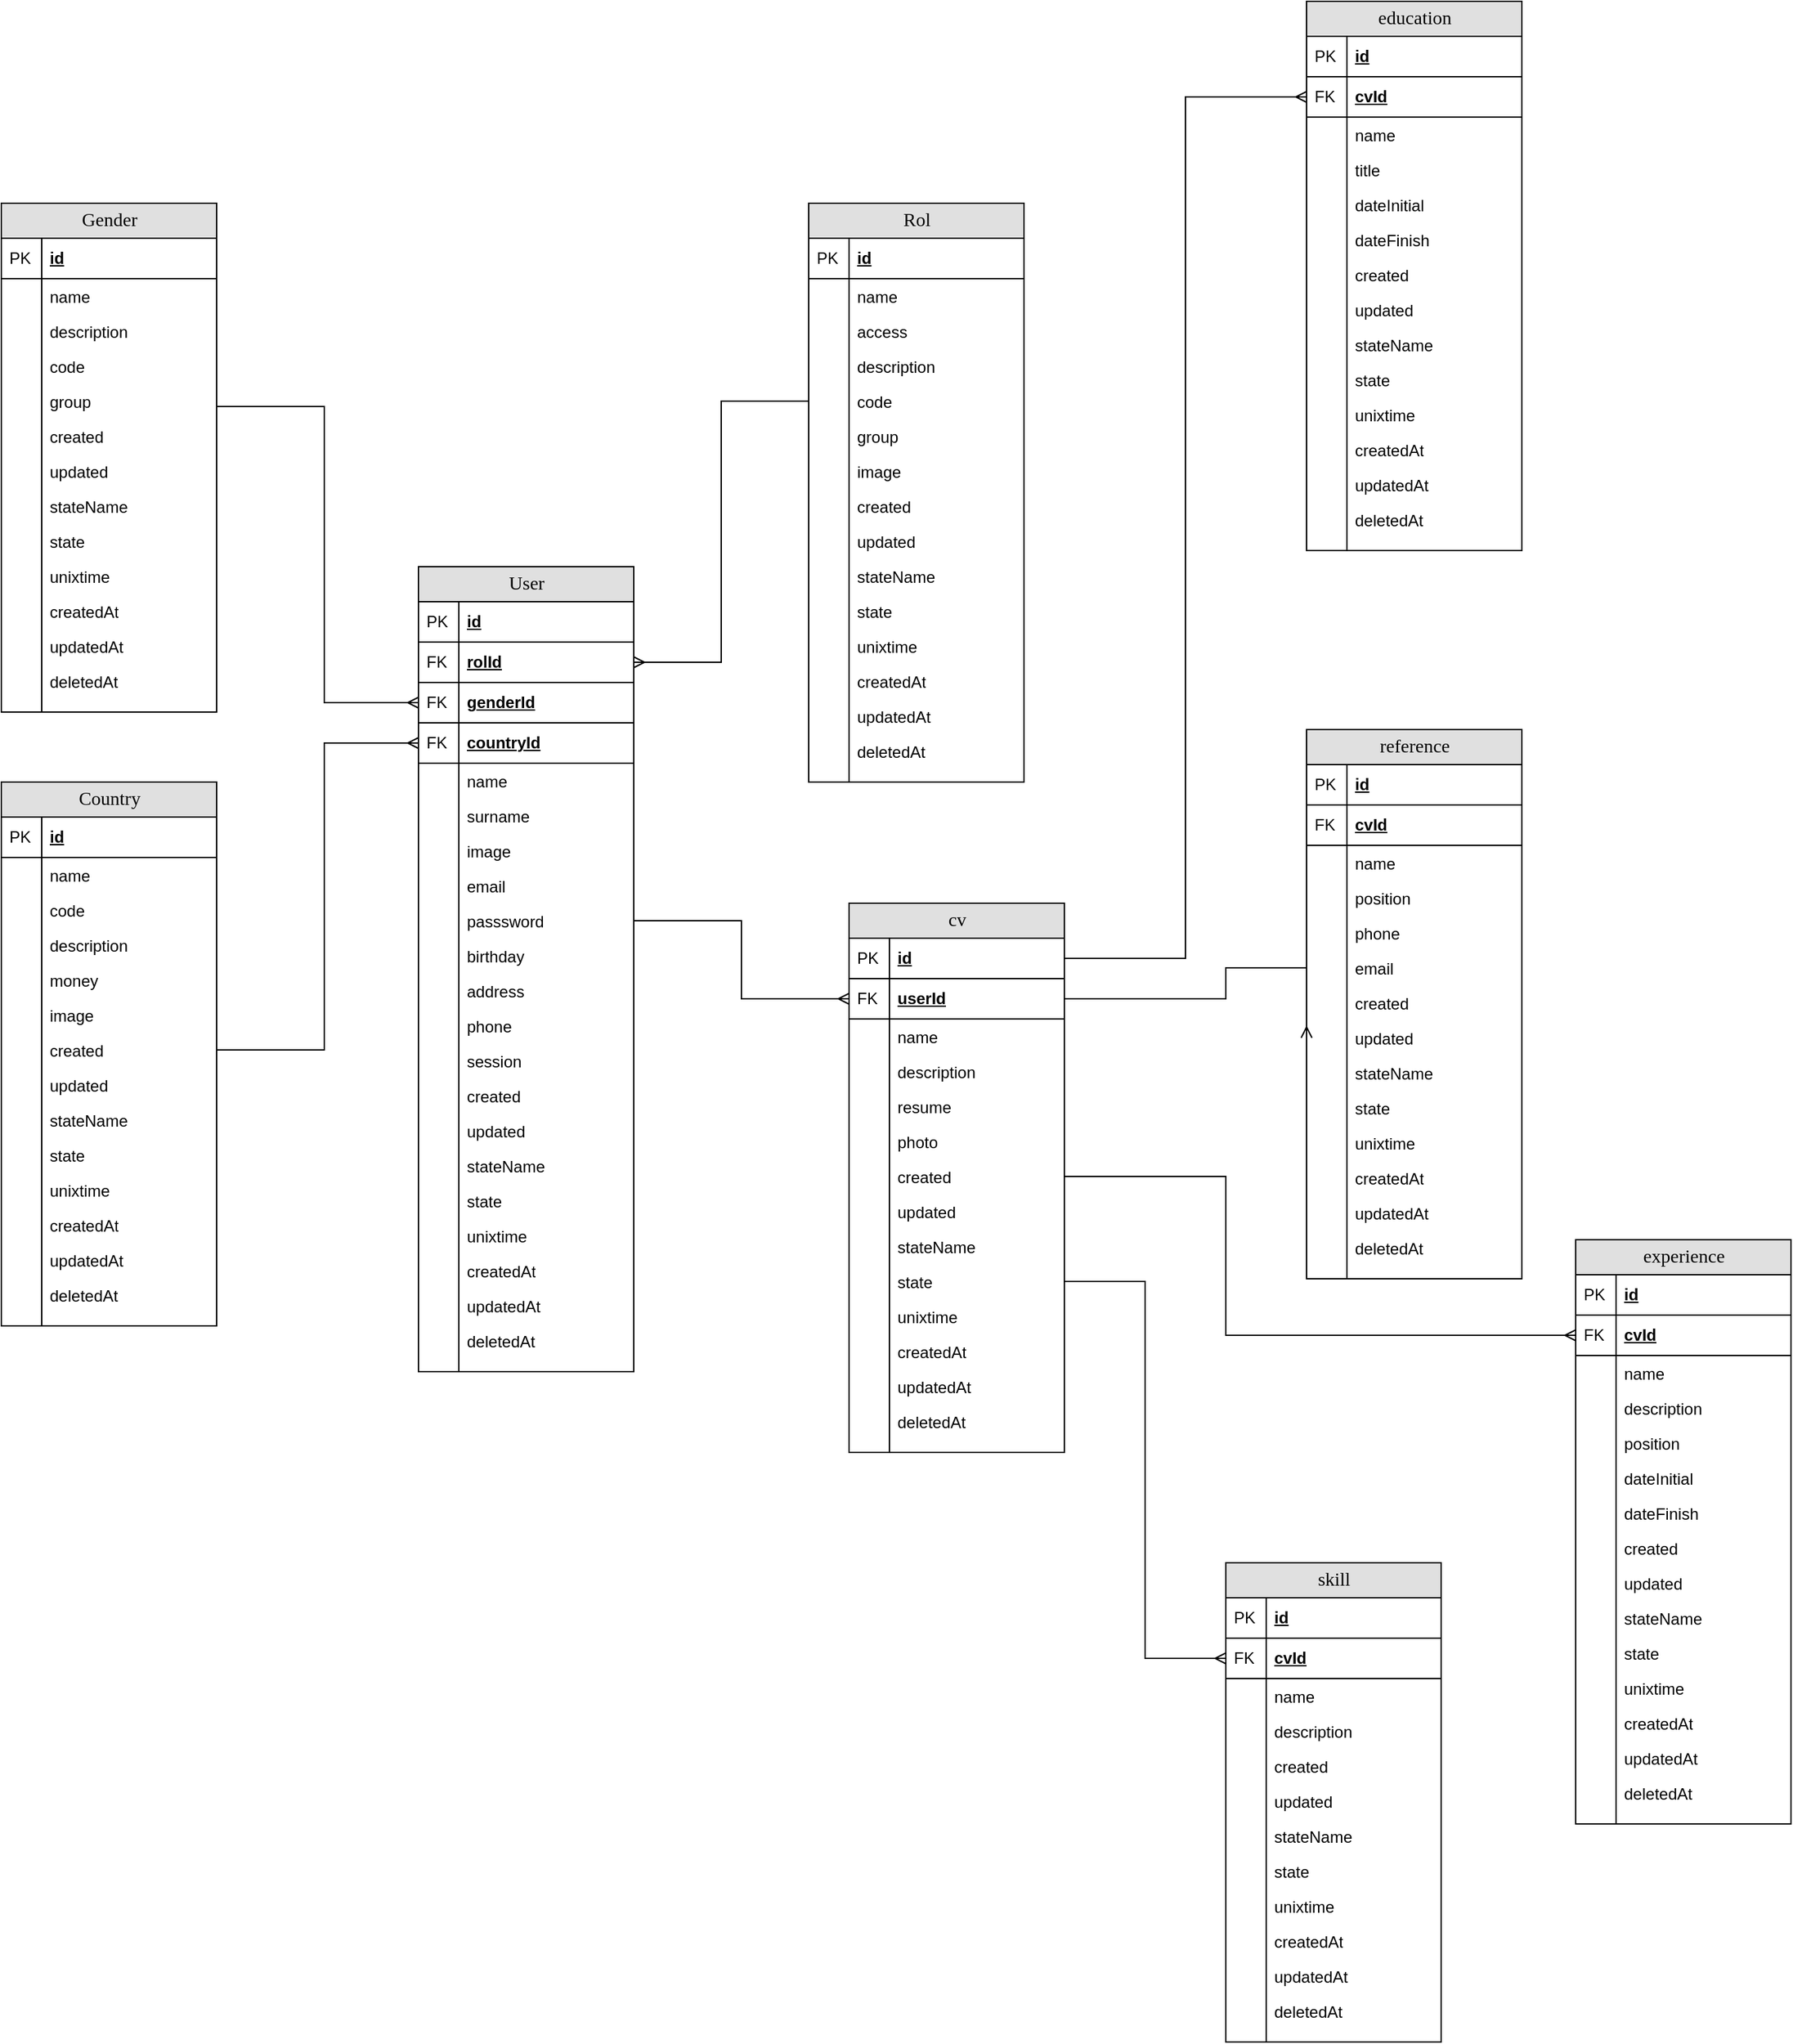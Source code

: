 <mxfile version="15.4.0" type="device"><diagram name="Page-1" id="e56a1550-8fbb-45ad-956c-1786394a9013"><mxGraphModel dx="1577" dy="1867" grid="1" gridSize="10" guides="1" tooltips="1" connect="1" arrows="1" fold="1" page="1" pageScale="1" pageWidth="1100" pageHeight="850" background="none" math="0" shadow="0"><root><mxCell id="0"/><mxCell id="1" parent="0"/><mxCell id="2e49270ec7c68f3f-8" value="Rol" style="swimlane;html=1;fontStyle=0;childLayout=stackLayout;horizontal=1;startSize=26;fillColor=#e0e0e0;horizontalStack=0;resizeParent=1;resizeLast=0;collapsible=1;marginBottom=0;swimlaneFillColor=#ffffff;align=center;rounded=0;shadow=0;comic=0;labelBackgroundColor=none;strokeWidth=1;fontFamily=Verdana;fontSize=14;swimlaneLine=1;" parent="1" vertex="1"><mxGeometry x="680" y="-670" width="160" height="430" as="geometry"/></mxCell><mxCell id="2e49270ec7c68f3f-9" value="id" style="shape=partialRectangle;top=0;left=0;right=0;bottom=1;html=1;align=left;verticalAlign=middle;fillColor=none;spacingLeft=34;spacingRight=4;whiteSpace=wrap;overflow=hidden;rotatable=0;points=[[0,0.5],[1,0.5]];portConstraint=eastwest;dropTarget=0;fontStyle=5;" parent="2e49270ec7c68f3f-8" vertex="1"><mxGeometry y="26" width="160" height="30" as="geometry"/></mxCell><mxCell id="2e49270ec7c68f3f-10" value="PK" style="shape=partialRectangle;top=0;left=0;bottom=0;html=1;fillColor=none;align=left;verticalAlign=middle;spacingLeft=4;spacingRight=4;whiteSpace=wrap;overflow=hidden;rotatable=0;points=[];portConstraint=eastwest;part=1;" parent="2e49270ec7c68f3f-9" vertex="1" connectable="0"><mxGeometry width="30" height="30" as="geometry"/></mxCell><mxCell id="2e49270ec7c68f3f-11" value="name" style="shape=partialRectangle;top=0;left=0;right=0;bottom=0;html=1;align=left;verticalAlign=top;fillColor=none;spacingLeft=34;spacingRight=4;whiteSpace=wrap;overflow=hidden;rotatable=0;points=[[0,0.5],[1,0.5]];portConstraint=eastwest;dropTarget=0;" parent="2e49270ec7c68f3f-8" vertex="1"><mxGeometry y="56" width="160" height="26" as="geometry"/></mxCell><mxCell id="2e49270ec7c68f3f-12" value="" style="shape=partialRectangle;top=0;left=0;bottom=0;html=1;fillColor=none;align=left;verticalAlign=top;spacingLeft=4;spacingRight=4;whiteSpace=wrap;overflow=hidden;rotatable=0;points=[];portConstraint=eastwest;part=1;" parent="2e49270ec7c68f3f-11" vertex="1" connectable="0"><mxGeometry width="30" height="26" as="geometry"/></mxCell><mxCell id="2e49270ec7c68f3f-13" value="access" style="shape=partialRectangle;top=0;left=0;right=0;bottom=0;html=1;align=left;verticalAlign=top;fillColor=none;spacingLeft=34;spacingRight=4;whiteSpace=wrap;overflow=hidden;rotatable=0;points=[[0,0.5],[1,0.5]];portConstraint=eastwest;dropTarget=0;" parent="2e49270ec7c68f3f-8" vertex="1"><mxGeometry y="82" width="160" height="26" as="geometry"/></mxCell><mxCell id="2e49270ec7c68f3f-14" value="" style="shape=partialRectangle;top=0;left=0;bottom=0;html=1;fillColor=none;align=left;verticalAlign=top;spacingLeft=4;spacingRight=4;whiteSpace=wrap;overflow=hidden;rotatable=0;points=[];portConstraint=eastwest;part=1;" parent="2e49270ec7c68f3f-13" vertex="1" connectable="0"><mxGeometry width="30" height="26" as="geometry"/></mxCell><mxCell id="2e49270ec7c68f3f-15" value="description" style="shape=partialRectangle;top=0;left=0;right=0;bottom=0;html=1;align=left;verticalAlign=top;fillColor=none;spacingLeft=34;spacingRight=4;whiteSpace=wrap;overflow=hidden;rotatable=0;points=[[0,0.5],[1,0.5]];portConstraint=eastwest;dropTarget=0;" parent="2e49270ec7c68f3f-8" vertex="1"><mxGeometry y="108" width="160" height="26" as="geometry"/></mxCell><mxCell id="2e49270ec7c68f3f-16" value="" style="shape=partialRectangle;top=0;left=0;bottom=0;html=1;fillColor=none;align=left;verticalAlign=top;spacingLeft=4;spacingRight=4;whiteSpace=wrap;overflow=hidden;rotatable=0;points=[];portConstraint=eastwest;part=1;" parent="2e49270ec7c68f3f-15" vertex="1" connectable="0"><mxGeometry width="30" height="26" as="geometry"/></mxCell><mxCell id="S2PoVENl0hz_Cqn27qr7-12" value="code" style="shape=partialRectangle;top=0;left=0;right=0;bottom=0;html=1;align=left;verticalAlign=top;fillColor=none;spacingLeft=34;spacingRight=4;whiteSpace=wrap;overflow=hidden;rotatable=0;points=[[0,0.5],[1,0.5]];portConstraint=eastwest;dropTarget=0;" parent="2e49270ec7c68f3f-8" vertex="1"><mxGeometry y="134" width="160" height="26" as="geometry"/></mxCell><mxCell id="S2PoVENl0hz_Cqn27qr7-13" value="" style="shape=partialRectangle;top=0;left=0;bottom=0;html=1;fillColor=none;align=left;verticalAlign=top;spacingLeft=4;spacingRight=4;whiteSpace=wrap;overflow=hidden;rotatable=0;points=[];portConstraint=eastwest;part=1;" parent="S2PoVENl0hz_Cqn27qr7-12" vertex="1" connectable="0"><mxGeometry width="30" height="26" as="geometry"/></mxCell><mxCell id="S2PoVENl0hz_Cqn27qr7-14" value="group" style="shape=partialRectangle;top=0;left=0;right=0;bottom=0;html=1;align=left;verticalAlign=top;fillColor=none;spacingLeft=34;spacingRight=4;whiteSpace=wrap;overflow=hidden;rotatable=0;points=[[0,0.5],[1,0.5]];portConstraint=eastwest;dropTarget=0;" parent="2e49270ec7c68f3f-8" vertex="1"><mxGeometry y="160" width="160" height="26" as="geometry"/></mxCell><mxCell id="S2PoVENl0hz_Cqn27qr7-15" value="" style="shape=partialRectangle;top=0;left=0;bottom=0;html=1;fillColor=none;align=left;verticalAlign=top;spacingLeft=4;spacingRight=4;whiteSpace=wrap;overflow=hidden;rotatable=0;points=[];portConstraint=eastwest;part=1;" parent="S2PoVENl0hz_Cqn27qr7-14" vertex="1" connectable="0"><mxGeometry width="30" height="26" as="geometry"/></mxCell><mxCell id="S2PoVENl0hz_Cqn27qr7-16" value="image" style="shape=partialRectangle;top=0;left=0;right=0;bottom=0;html=1;align=left;verticalAlign=top;fillColor=none;spacingLeft=34;spacingRight=4;whiteSpace=wrap;overflow=hidden;rotatable=0;points=[[0,0.5],[1,0.5]];portConstraint=eastwest;dropTarget=0;" parent="2e49270ec7c68f3f-8" vertex="1"><mxGeometry y="186" width="160" height="26" as="geometry"/></mxCell><mxCell id="S2PoVENl0hz_Cqn27qr7-17" value="" style="shape=partialRectangle;top=0;left=0;bottom=0;html=1;fillColor=none;align=left;verticalAlign=top;spacingLeft=4;spacingRight=4;whiteSpace=wrap;overflow=hidden;rotatable=0;points=[];portConstraint=eastwest;part=1;" parent="S2PoVENl0hz_Cqn27qr7-16" vertex="1" connectable="0"><mxGeometry width="30" height="26" as="geometry"/></mxCell><mxCell id="S2PoVENl0hz_Cqn27qr7-18" value="created" style="shape=partialRectangle;top=0;left=0;right=0;bottom=0;html=1;align=left;verticalAlign=top;fillColor=none;spacingLeft=34;spacingRight=4;whiteSpace=wrap;overflow=hidden;rotatable=0;points=[[0,0.5],[1,0.5]];portConstraint=eastwest;dropTarget=0;" parent="2e49270ec7c68f3f-8" vertex="1"><mxGeometry y="212" width="160" height="26" as="geometry"/></mxCell><mxCell id="S2PoVENl0hz_Cqn27qr7-19" value="" style="shape=partialRectangle;top=0;left=0;bottom=0;html=1;fillColor=none;align=left;verticalAlign=top;spacingLeft=4;spacingRight=4;whiteSpace=wrap;overflow=hidden;rotatable=0;points=[];portConstraint=eastwest;part=1;" parent="S2PoVENl0hz_Cqn27qr7-18" vertex="1" connectable="0"><mxGeometry width="30" height="26" as="geometry"/></mxCell><mxCell id="S2PoVENl0hz_Cqn27qr7-20" value="updated" style="shape=partialRectangle;top=0;left=0;right=0;bottom=0;html=1;align=left;verticalAlign=top;fillColor=none;spacingLeft=34;spacingRight=4;whiteSpace=wrap;overflow=hidden;rotatable=0;points=[[0,0.5],[1,0.5]];portConstraint=eastwest;dropTarget=0;" parent="2e49270ec7c68f3f-8" vertex="1"><mxGeometry y="238" width="160" height="26" as="geometry"/></mxCell><mxCell id="S2PoVENl0hz_Cqn27qr7-21" value="" style="shape=partialRectangle;top=0;left=0;bottom=0;html=1;fillColor=none;align=left;verticalAlign=top;spacingLeft=4;spacingRight=4;whiteSpace=wrap;overflow=hidden;rotatable=0;points=[];portConstraint=eastwest;part=1;" parent="S2PoVENl0hz_Cqn27qr7-20" vertex="1" connectable="0"><mxGeometry width="30" height="26" as="geometry"/></mxCell><mxCell id="S2PoVENl0hz_Cqn27qr7-22" value="stateName" style="shape=partialRectangle;top=0;left=0;right=0;bottom=0;html=1;align=left;verticalAlign=top;fillColor=none;spacingLeft=34;spacingRight=4;whiteSpace=wrap;overflow=hidden;rotatable=0;points=[[0,0.5],[1,0.5]];portConstraint=eastwest;dropTarget=0;" parent="2e49270ec7c68f3f-8" vertex="1"><mxGeometry y="264" width="160" height="26" as="geometry"/></mxCell><mxCell id="S2PoVENl0hz_Cqn27qr7-23" value="" style="shape=partialRectangle;top=0;left=0;bottom=0;html=1;fillColor=none;align=left;verticalAlign=top;spacingLeft=4;spacingRight=4;whiteSpace=wrap;overflow=hidden;rotatable=0;points=[];portConstraint=eastwest;part=1;" parent="S2PoVENl0hz_Cqn27qr7-22" vertex="1" connectable="0"><mxGeometry width="30" height="26" as="geometry"/></mxCell><mxCell id="S2PoVENl0hz_Cqn27qr7-24" value="state" style="shape=partialRectangle;top=0;left=0;right=0;bottom=0;html=1;align=left;verticalAlign=top;fillColor=none;spacingLeft=34;spacingRight=4;whiteSpace=wrap;overflow=hidden;rotatable=0;points=[[0,0.5],[1,0.5]];portConstraint=eastwest;dropTarget=0;" parent="2e49270ec7c68f3f-8" vertex="1"><mxGeometry y="290" width="160" height="26" as="geometry"/></mxCell><mxCell id="S2PoVENl0hz_Cqn27qr7-25" value="" style="shape=partialRectangle;top=0;left=0;bottom=0;html=1;fillColor=none;align=left;verticalAlign=top;spacingLeft=4;spacingRight=4;whiteSpace=wrap;overflow=hidden;rotatable=0;points=[];portConstraint=eastwest;part=1;" parent="S2PoVENl0hz_Cqn27qr7-24" vertex="1" connectable="0"><mxGeometry width="30" height="26" as="geometry"/></mxCell><mxCell id="S2PoVENl0hz_Cqn27qr7-26" value="unixtime" style="shape=partialRectangle;top=0;left=0;right=0;bottom=0;html=1;align=left;verticalAlign=top;fillColor=none;spacingLeft=34;spacingRight=4;whiteSpace=wrap;overflow=hidden;rotatable=0;points=[[0,0.5],[1,0.5]];portConstraint=eastwest;dropTarget=0;" parent="2e49270ec7c68f3f-8" vertex="1"><mxGeometry y="316" width="160" height="26" as="geometry"/></mxCell><mxCell id="S2PoVENl0hz_Cqn27qr7-27" value="" style="shape=partialRectangle;top=0;left=0;bottom=0;html=1;fillColor=none;align=left;verticalAlign=top;spacingLeft=4;spacingRight=4;whiteSpace=wrap;overflow=hidden;rotatable=0;points=[];portConstraint=eastwest;part=1;" parent="S2PoVENl0hz_Cqn27qr7-26" vertex="1" connectable="0"><mxGeometry width="30" height="26" as="geometry"/></mxCell><mxCell id="S2PoVENl0hz_Cqn27qr7-28" value="createdAt" style="shape=partialRectangle;top=0;left=0;right=0;bottom=0;html=1;align=left;verticalAlign=top;fillColor=none;spacingLeft=34;spacingRight=4;whiteSpace=wrap;overflow=hidden;rotatable=0;points=[[0,0.5],[1,0.5]];portConstraint=eastwest;dropTarget=0;" parent="2e49270ec7c68f3f-8" vertex="1"><mxGeometry y="342" width="160" height="26" as="geometry"/></mxCell><mxCell id="S2PoVENl0hz_Cqn27qr7-29" value="" style="shape=partialRectangle;top=0;left=0;bottom=0;html=1;fillColor=none;align=left;verticalAlign=top;spacingLeft=4;spacingRight=4;whiteSpace=wrap;overflow=hidden;rotatable=0;points=[];portConstraint=eastwest;part=1;" parent="S2PoVENl0hz_Cqn27qr7-28" vertex="1" connectable="0"><mxGeometry width="30" height="26" as="geometry"/></mxCell><mxCell id="S2PoVENl0hz_Cqn27qr7-30" value="updatedAt" style="shape=partialRectangle;top=0;left=0;right=0;bottom=0;html=1;align=left;verticalAlign=top;fillColor=none;spacingLeft=34;spacingRight=4;whiteSpace=wrap;overflow=hidden;rotatable=0;points=[[0,0.5],[1,0.5]];portConstraint=eastwest;dropTarget=0;" parent="2e49270ec7c68f3f-8" vertex="1"><mxGeometry y="368" width="160" height="26" as="geometry"/></mxCell><mxCell id="S2PoVENl0hz_Cqn27qr7-31" value="" style="shape=partialRectangle;top=0;left=0;bottom=0;html=1;fillColor=none;align=left;verticalAlign=top;spacingLeft=4;spacingRight=4;whiteSpace=wrap;overflow=hidden;rotatable=0;points=[];portConstraint=eastwest;part=1;" parent="S2PoVENl0hz_Cqn27qr7-30" vertex="1" connectable="0"><mxGeometry width="30" height="26" as="geometry"/></mxCell><mxCell id="S2PoVENl0hz_Cqn27qr7-32" value="deletedAt" style="shape=partialRectangle;top=0;left=0;right=0;bottom=0;html=1;align=left;verticalAlign=top;fillColor=none;spacingLeft=34;spacingRight=4;whiteSpace=wrap;overflow=hidden;rotatable=0;points=[[0,0.5],[1,0.5]];portConstraint=eastwest;dropTarget=0;" parent="2e49270ec7c68f3f-8" vertex="1"><mxGeometry y="394" width="160" height="26" as="geometry"/></mxCell><mxCell id="S2PoVENl0hz_Cqn27qr7-33" value="" style="shape=partialRectangle;top=0;left=0;bottom=0;html=1;fillColor=none;align=left;verticalAlign=top;spacingLeft=4;spacingRight=4;whiteSpace=wrap;overflow=hidden;rotatable=0;points=[];portConstraint=eastwest;part=1;" parent="S2PoVENl0hz_Cqn27qr7-32" vertex="1" connectable="0"><mxGeometry width="30" height="26" as="geometry"/></mxCell><mxCell id="2e49270ec7c68f3f-17" value="" style="shape=partialRectangle;top=0;left=0;right=0;bottom=0;html=1;align=left;verticalAlign=top;fillColor=none;spacingLeft=34;spacingRight=4;whiteSpace=wrap;overflow=hidden;rotatable=0;points=[[0,0.5],[1,0.5]];portConstraint=eastwest;dropTarget=0;" parent="2e49270ec7c68f3f-8" vertex="1"><mxGeometry y="420" width="160" height="10" as="geometry"/></mxCell><mxCell id="2e49270ec7c68f3f-18" value="" style="shape=partialRectangle;top=0;left=0;bottom=0;html=1;fillColor=none;align=left;verticalAlign=top;spacingLeft=4;spacingRight=4;whiteSpace=wrap;overflow=hidden;rotatable=0;points=[];portConstraint=eastwest;part=1;" parent="2e49270ec7c68f3f-17" vertex="1" connectable="0"><mxGeometry width="30" height="10" as="geometry"/></mxCell><mxCell id="S2PoVENl0hz_Cqn27qr7-34" value="User" style="swimlane;html=1;fontStyle=0;childLayout=stackLayout;horizontal=1;startSize=26;fillColor=#e0e0e0;horizontalStack=0;resizeParent=1;resizeLast=0;collapsible=1;marginBottom=0;swimlaneFillColor=#ffffff;align=center;rounded=0;shadow=0;comic=0;labelBackgroundColor=none;strokeWidth=1;fontFamily=Verdana;fontSize=14;swimlaneLine=1;" parent="1" vertex="1"><mxGeometry x="390" y="-400" width="160" height="598" as="geometry"/></mxCell><mxCell id="S2PoVENl0hz_Cqn27qr7-35" value="id" style="shape=partialRectangle;top=0;left=0;right=0;bottom=1;html=1;align=left;verticalAlign=middle;fillColor=none;spacingLeft=34;spacingRight=4;whiteSpace=wrap;overflow=hidden;rotatable=0;points=[[0,0.5],[1,0.5]];portConstraint=eastwest;dropTarget=0;fontStyle=5;" parent="S2PoVENl0hz_Cqn27qr7-34" vertex="1"><mxGeometry y="26" width="160" height="30" as="geometry"/></mxCell><mxCell id="S2PoVENl0hz_Cqn27qr7-36" value="PK" style="shape=partialRectangle;top=0;left=0;bottom=0;html=1;fillColor=none;align=left;verticalAlign=middle;spacingLeft=4;spacingRight=4;whiteSpace=wrap;overflow=hidden;rotatable=0;points=[];portConstraint=eastwest;part=1;" parent="S2PoVENl0hz_Cqn27qr7-35" vertex="1" connectable="0"><mxGeometry width="30" height="30" as="geometry"/></mxCell><mxCell id="S2PoVENl0hz_Cqn27qr7-71" value="rolId" style="shape=partialRectangle;top=0;left=0;right=0;bottom=1;html=1;align=left;verticalAlign=middle;fillColor=none;spacingLeft=34;spacingRight=4;whiteSpace=wrap;overflow=hidden;rotatable=0;points=[[0,0.5],[1,0.5]];portConstraint=eastwest;dropTarget=0;fontStyle=5;" parent="S2PoVENl0hz_Cqn27qr7-34" vertex="1"><mxGeometry y="56" width="160" height="30" as="geometry"/></mxCell><mxCell id="S2PoVENl0hz_Cqn27qr7-72" value="FK" style="shape=partialRectangle;top=0;left=0;bottom=0;html=1;fillColor=none;align=left;verticalAlign=middle;spacingLeft=4;spacingRight=4;whiteSpace=wrap;overflow=hidden;rotatable=0;points=[];portConstraint=eastwest;part=1;" parent="S2PoVENl0hz_Cqn27qr7-71" vertex="1" connectable="0"><mxGeometry width="30" height="30" as="geometry"/></mxCell><mxCell id="S2PoVENl0hz_Cqn27qr7-75" value="genderId" style="shape=partialRectangle;top=0;left=0;right=0;bottom=1;html=1;align=left;verticalAlign=middle;fillColor=none;spacingLeft=34;spacingRight=4;whiteSpace=wrap;overflow=hidden;rotatable=0;points=[[0,0.5],[1,0.5]];portConstraint=eastwest;dropTarget=0;fontStyle=5;" parent="S2PoVENl0hz_Cqn27qr7-34" vertex="1"><mxGeometry y="86" width="160" height="30" as="geometry"/></mxCell><mxCell id="S2PoVENl0hz_Cqn27qr7-76" value="FK" style="shape=partialRectangle;top=0;left=0;bottom=0;html=1;fillColor=none;align=left;verticalAlign=middle;spacingLeft=4;spacingRight=4;whiteSpace=wrap;overflow=hidden;rotatable=0;points=[];portConstraint=eastwest;part=1;" parent="S2PoVENl0hz_Cqn27qr7-75" vertex="1" connectable="0"><mxGeometry width="30" height="30" as="geometry"/></mxCell><mxCell id="S2PoVENl0hz_Cqn27qr7-67" value="countryId" style="shape=partialRectangle;top=0;left=0;right=0;bottom=1;html=1;align=left;verticalAlign=middle;fillColor=none;spacingLeft=34;spacingRight=4;whiteSpace=wrap;overflow=hidden;rotatable=0;points=[[0,0.5],[1,0.5]];portConstraint=eastwest;dropTarget=0;fontStyle=5;" parent="S2PoVENl0hz_Cqn27qr7-34" vertex="1"><mxGeometry y="116" width="160" height="30" as="geometry"/></mxCell><mxCell id="S2PoVENl0hz_Cqn27qr7-68" value="FK" style="shape=partialRectangle;top=0;left=0;bottom=0;html=1;fillColor=none;align=left;verticalAlign=middle;spacingLeft=4;spacingRight=4;whiteSpace=wrap;overflow=hidden;rotatable=0;points=[];portConstraint=eastwest;part=1;" parent="S2PoVENl0hz_Cqn27qr7-67" vertex="1" connectable="0"><mxGeometry width="30" height="30" as="geometry"/></mxCell><mxCell id="S2PoVENl0hz_Cqn27qr7-37" value="name" style="shape=partialRectangle;top=0;left=0;right=0;bottom=0;html=1;align=left;verticalAlign=top;fillColor=none;spacingLeft=34;spacingRight=4;whiteSpace=wrap;overflow=hidden;rotatable=0;points=[[0,0.5],[1,0.5]];portConstraint=eastwest;dropTarget=0;" parent="S2PoVENl0hz_Cqn27qr7-34" vertex="1"><mxGeometry y="146" width="160" height="26" as="geometry"/></mxCell><mxCell id="S2PoVENl0hz_Cqn27qr7-38" value="" style="shape=partialRectangle;top=0;left=0;bottom=0;html=1;fillColor=none;align=left;verticalAlign=top;spacingLeft=4;spacingRight=4;whiteSpace=wrap;overflow=hidden;rotatable=0;points=[];portConstraint=eastwest;part=1;" parent="S2PoVENl0hz_Cqn27qr7-37" vertex="1" connectable="0"><mxGeometry width="30" height="26" as="geometry"/></mxCell><mxCell id="S2PoVENl0hz_Cqn27qr7-39" value="surname" style="shape=partialRectangle;top=0;left=0;right=0;bottom=0;html=1;align=left;verticalAlign=top;fillColor=none;spacingLeft=34;spacingRight=4;whiteSpace=wrap;overflow=hidden;rotatable=0;points=[[0,0.5],[1,0.5]];portConstraint=eastwest;dropTarget=0;" parent="S2PoVENl0hz_Cqn27qr7-34" vertex="1"><mxGeometry y="172" width="160" height="26" as="geometry"/></mxCell><mxCell id="S2PoVENl0hz_Cqn27qr7-40" value="" style="shape=partialRectangle;top=0;left=0;bottom=0;html=1;fillColor=none;align=left;verticalAlign=top;spacingLeft=4;spacingRight=4;whiteSpace=wrap;overflow=hidden;rotatable=0;points=[];portConstraint=eastwest;part=1;" parent="S2PoVENl0hz_Cqn27qr7-39" vertex="1" connectable="0"><mxGeometry width="30" height="26" as="geometry"/></mxCell><mxCell id="S2PoVENl0hz_Cqn27qr7-41" value="image" style="shape=partialRectangle;top=0;left=0;right=0;bottom=0;html=1;align=left;verticalAlign=top;fillColor=none;spacingLeft=34;spacingRight=4;whiteSpace=wrap;overflow=hidden;rotatable=0;points=[[0,0.5],[1,0.5]];portConstraint=eastwest;dropTarget=0;" parent="S2PoVENl0hz_Cqn27qr7-34" vertex="1"><mxGeometry y="198" width="160" height="26" as="geometry"/></mxCell><mxCell id="S2PoVENl0hz_Cqn27qr7-42" value="" style="shape=partialRectangle;top=0;left=0;bottom=0;html=1;fillColor=none;align=left;verticalAlign=top;spacingLeft=4;spacingRight=4;whiteSpace=wrap;overflow=hidden;rotatable=0;points=[];portConstraint=eastwest;part=1;" parent="S2PoVENl0hz_Cqn27qr7-41" vertex="1" connectable="0"><mxGeometry width="30" height="26" as="geometry"/></mxCell><mxCell id="S2PoVENl0hz_Cqn27qr7-43" value="email" style="shape=partialRectangle;top=0;left=0;right=0;bottom=0;html=1;align=left;verticalAlign=top;fillColor=none;spacingLeft=34;spacingRight=4;whiteSpace=wrap;overflow=hidden;rotatable=0;points=[[0,0.5],[1,0.5]];portConstraint=eastwest;dropTarget=0;" parent="S2PoVENl0hz_Cqn27qr7-34" vertex="1"><mxGeometry y="224" width="160" height="26" as="geometry"/></mxCell><mxCell id="S2PoVENl0hz_Cqn27qr7-44" value="" style="shape=partialRectangle;top=0;left=0;bottom=0;html=1;fillColor=none;align=left;verticalAlign=top;spacingLeft=4;spacingRight=4;whiteSpace=wrap;overflow=hidden;rotatable=0;points=[];portConstraint=eastwest;part=1;" parent="S2PoVENl0hz_Cqn27qr7-43" vertex="1" connectable="0"><mxGeometry width="30" height="26" as="geometry"/></mxCell><mxCell id="S2PoVENl0hz_Cqn27qr7-45" value="passsword" style="shape=partialRectangle;top=0;left=0;right=0;bottom=0;html=1;align=left;verticalAlign=top;fillColor=none;spacingLeft=34;spacingRight=4;whiteSpace=wrap;overflow=hidden;rotatable=0;points=[[0,0.5],[1,0.5]];portConstraint=eastwest;dropTarget=0;" parent="S2PoVENl0hz_Cqn27qr7-34" vertex="1"><mxGeometry y="250" width="160" height="26" as="geometry"/></mxCell><mxCell id="S2PoVENl0hz_Cqn27qr7-46" value="" style="shape=partialRectangle;top=0;left=0;bottom=0;html=1;fillColor=none;align=left;verticalAlign=top;spacingLeft=4;spacingRight=4;whiteSpace=wrap;overflow=hidden;rotatable=0;points=[];portConstraint=eastwest;part=1;" parent="S2PoVENl0hz_Cqn27qr7-45" vertex="1" connectable="0"><mxGeometry width="30" height="26" as="geometry"/></mxCell><mxCell id="S2PoVENl0hz_Cqn27qr7-77" value="birthday" style="shape=partialRectangle;top=0;left=0;right=0;bottom=0;html=1;align=left;verticalAlign=top;fillColor=none;spacingLeft=34;spacingRight=4;whiteSpace=wrap;overflow=hidden;rotatable=0;points=[[0,0.5],[1,0.5]];portConstraint=eastwest;dropTarget=0;" parent="S2PoVENl0hz_Cqn27qr7-34" vertex="1"><mxGeometry y="276" width="160" height="26" as="geometry"/></mxCell><mxCell id="S2PoVENl0hz_Cqn27qr7-78" value="" style="shape=partialRectangle;top=0;left=0;bottom=0;html=1;fillColor=none;align=left;verticalAlign=top;spacingLeft=4;spacingRight=4;whiteSpace=wrap;overflow=hidden;rotatable=0;points=[];portConstraint=eastwest;part=1;" parent="S2PoVENl0hz_Cqn27qr7-77" vertex="1" connectable="0"><mxGeometry width="30" height="26" as="geometry"/></mxCell><mxCell id="S2PoVENl0hz_Cqn27qr7-47" value="address" style="shape=partialRectangle;top=0;left=0;right=0;bottom=0;html=1;align=left;verticalAlign=top;fillColor=none;spacingLeft=34;spacingRight=4;whiteSpace=wrap;overflow=hidden;rotatable=0;points=[[0,0.5],[1,0.5]];portConstraint=eastwest;dropTarget=0;" parent="S2PoVENl0hz_Cqn27qr7-34" vertex="1"><mxGeometry y="302" width="160" height="26" as="geometry"/></mxCell><mxCell id="S2PoVENl0hz_Cqn27qr7-48" value="" style="shape=partialRectangle;top=0;left=0;bottom=0;html=1;fillColor=none;align=left;verticalAlign=top;spacingLeft=4;spacingRight=4;whiteSpace=wrap;overflow=hidden;rotatable=0;points=[];portConstraint=eastwest;part=1;" parent="S2PoVENl0hz_Cqn27qr7-47" vertex="1" connectable="0"><mxGeometry width="30" height="26" as="geometry"/></mxCell><mxCell id="S2PoVENl0hz_Cqn27qr7-212" value="phone" style="shape=partialRectangle;top=0;left=0;right=0;bottom=0;html=1;align=left;verticalAlign=top;fillColor=none;spacingLeft=34;spacingRight=4;whiteSpace=wrap;overflow=hidden;rotatable=0;points=[[0,0.5],[1,0.5]];portConstraint=eastwest;dropTarget=0;" parent="S2PoVENl0hz_Cqn27qr7-34" vertex="1"><mxGeometry y="328" width="160" height="26" as="geometry"/></mxCell><mxCell id="S2PoVENl0hz_Cqn27qr7-213" value="" style="shape=partialRectangle;top=0;left=0;bottom=0;html=1;fillColor=none;align=left;verticalAlign=top;spacingLeft=4;spacingRight=4;whiteSpace=wrap;overflow=hidden;rotatable=0;points=[];portConstraint=eastwest;part=1;" parent="S2PoVENl0hz_Cqn27qr7-212" vertex="1" connectable="0"><mxGeometry width="30" height="26" as="geometry"/></mxCell><mxCell id="S2PoVENl0hz_Cqn27qr7-79" value="session" style="shape=partialRectangle;top=0;left=0;right=0;bottom=0;html=1;align=left;verticalAlign=top;fillColor=none;spacingLeft=34;spacingRight=4;whiteSpace=wrap;overflow=hidden;rotatable=0;points=[[0,0.5],[1,0.5]];portConstraint=eastwest;dropTarget=0;" parent="S2PoVENl0hz_Cqn27qr7-34" vertex="1"><mxGeometry y="354" width="160" height="26" as="geometry"/></mxCell><mxCell id="S2PoVENl0hz_Cqn27qr7-80" value="" style="shape=partialRectangle;top=0;left=0;bottom=0;html=1;fillColor=none;align=left;verticalAlign=top;spacingLeft=4;spacingRight=4;whiteSpace=wrap;overflow=hidden;rotatable=0;points=[];portConstraint=eastwest;part=1;" parent="S2PoVENl0hz_Cqn27qr7-79" vertex="1" connectable="0"><mxGeometry width="30" height="26" as="geometry"/></mxCell><mxCell id="S2PoVENl0hz_Cqn27qr7-49" value="created" style="shape=partialRectangle;top=0;left=0;right=0;bottom=0;html=1;align=left;verticalAlign=top;fillColor=none;spacingLeft=34;spacingRight=4;whiteSpace=wrap;overflow=hidden;rotatable=0;points=[[0,0.5],[1,0.5]];portConstraint=eastwest;dropTarget=0;" parent="S2PoVENl0hz_Cqn27qr7-34" vertex="1"><mxGeometry y="380" width="160" height="26" as="geometry"/></mxCell><mxCell id="S2PoVENl0hz_Cqn27qr7-50" value="" style="shape=partialRectangle;top=0;left=0;bottom=0;html=1;fillColor=none;align=left;verticalAlign=top;spacingLeft=4;spacingRight=4;whiteSpace=wrap;overflow=hidden;rotatable=0;points=[];portConstraint=eastwest;part=1;" parent="S2PoVENl0hz_Cqn27qr7-49" vertex="1" connectable="0"><mxGeometry width="30" height="26" as="geometry"/></mxCell><mxCell id="S2PoVENl0hz_Cqn27qr7-51" value="updated" style="shape=partialRectangle;top=0;left=0;right=0;bottom=0;html=1;align=left;verticalAlign=top;fillColor=none;spacingLeft=34;spacingRight=4;whiteSpace=wrap;overflow=hidden;rotatable=0;points=[[0,0.5],[1,0.5]];portConstraint=eastwest;dropTarget=0;" parent="S2PoVENl0hz_Cqn27qr7-34" vertex="1"><mxGeometry y="406" width="160" height="26" as="geometry"/></mxCell><mxCell id="S2PoVENl0hz_Cqn27qr7-52" value="" style="shape=partialRectangle;top=0;left=0;bottom=0;html=1;fillColor=none;align=left;verticalAlign=top;spacingLeft=4;spacingRight=4;whiteSpace=wrap;overflow=hidden;rotatable=0;points=[];portConstraint=eastwest;part=1;" parent="S2PoVENl0hz_Cqn27qr7-51" vertex="1" connectable="0"><mxGeometry width="30" height="26" as="geometry"/></mxCell><mxCell id="S2PoVENl0hz_Cqn27qr7-53" value="stateName" style="shape=partialRectangle;top=0;left=0;right=0;bottom=0;html=1;align=left;verticalAlign=top;fillColor=none;spacingLeft=34;spacingRight=4;whiteSpace=wrap;overflow=hidden;rotatable=0;points=[[0,0.5],[1,0.5]];portConstraint=eastwest;dropTarget=0;" parent="S2PoVENl0hz_Cqn27qr7-34" vertex="1"><mxGeometry y="432" width="160" height="26" as="geometry"/></mxCell><mxCell id="S2PoVENl0hz_Cqn27qr7-54" value="" style="shape=partialRectangle;top=0;left=0;bottom=0;html=1;fillColor=none;align=left;verticalAlign=top;spacingLeft=4;spacingRight=4;whiteSpace=wrap;overflow=hidden;rotatable=0;points=[];portConstraint=eastwest;part=1;" parent="S2PoVENl0hz_Cqn27qr7-53" vertex="1" connectable="0"><mxGeometry width="30" height="26" as="geometry"/></mxCell><mxCell id="S2PoVENl0hz_Cqn27qr7-55" value="state" style="shape=partialRectangle;top=0;left=0;right=0;bottom=0;html=1;align=left;verticalAlign=top;fillColor=none;spacingLeft=34;spacingRight=4;whiteSpace=wrap;overflow=hidden;rotatable=0;points=[[0,0.5],[1,0.5]];portConstraint=eastwest;dropTarget=0;" parent="S2PoVENl0hz_Cqn27qr7-34" vertex="1"><mxGeometry y="458" width="160" height="26" as="geometry"/></mxCell><mxCell id="S2PoVENl0hz_Cqn27qr7-56" value="" style="shape=partialRectangle;top=0;left=0;bottom=0;html=1;fillColor=none;align=left;verticalAlign=top;spacingLeft=4;spacingRight=4;whiteSpace=wrap;overflow=hidden;rotatable=0;points=[];portConstraint=eastwest;part=1;" parent="S2PoVENl0hz_Cqn27qr7-55" vertex="1" connectable="0"><mxGeometry width="30" height="26" as="geometry"/></mxCell><mxCell id="S2PoVENl0hz_Cqn27qr7-57" value="unixtime" style="shape=partialRectangle;top=0;left=0;right=0;bottom=0;html=1;align=left;verticalAlign=top;fillColor=none;spacingLeft=34;spacingRight=4;whiteSpace=wrap;overflow=hidden;rotatable=0;points=[[0,0.5],[1,0.5]];portConstraint=eastwest;dropTarget=0;" parent="S2PoVENl0hz_Cqn27qr7-34" vertex="1"><mxGeometry y="484" width="160" height="26" as="geometry"/></mxCell><mxCell id="S2PoVENl0hz_Cqn27qr7-58" value="" style="shape=partialRectangle;top=0;left=0;bottom=0;html=1;fillColor=none;align=left;verticalAlign=top;spacingLeft=4;spacingRight=4;whiteSpace=wrap;overflow=hidden;rotatable=0;points=[];portConstraint=eastwest;part=1;" parent="S2PoVENl0hz_Cqn27qr7-57" vertex="1" connectable="0"><mxGeometry width="30" height="26" as="geometry"/></mxCell><mxCell id="S2PoVENl0hz_Cqn27qr7-59" value="createdAt" style="shape=partialRectangle;top=0;left=0;right=0;bottom=0;html=1;align=left;verticalAlign=top;fillColor=none;spacingLeft=34;spacingRight=4;whiteSpace=wrap;overflow=hidden;rotatable=0;points=[[0,0.5],[1,0.5]];portConstraint=eastwest;dropTarget=0;" parent="S2PoVENl0hz_Cqn27qr7-34" vertex="1"><mxGeometry y="510" width="160" height="26" as="geometry"/></mxCell><mxCell id="S2PoVENl0hz_Cqn27qr7-60" value="" style="shape=partialRectangle;top=0;left=0;bottom=0;html=1;fillColor=none;align=left;verticalAlign=top;spacingLeft=4;spacingRight=4;whiteSpace=wrap;overflow=hidden;rotatable=0;points=[];portConstraint=eastwest;part=1;" parent="S2PoVENl0hz_Cqn27qr7-59" vertex="1" connectable="0"><mxGeometry width="30" height="26" as="geometry"/></mxCell><mxCell id="S2PoVENl0hz_Cqn27qr7-61" value="updatedAt" style="shape=partialRectangle;top=0;left=0;right=0;bottom=0;html=1;align=left;verticalAlign=top;fillColor=none;spacingLeft=34;spacingRight=4;whiteSpace=wrap;overflow=hidden;rotatable=0;points=[[0,0.5],[1,0.5]];portConstraint=eastwest;dropTarget=0;" parent="S2PoVENl0hz_Cqn27qr7-34" vertex="1"><mxGeometry y="536" width="160" height="26" as="geometry"/></mxCell><mxCell id="S2PoVENl0hz_Cqn27qr7-62" value="" style="shape=partialRectangle;top=0;left=0;bottom=0;html=1;fillColor=none;align=left;verticalAlign=top;spacingLeft=4;spacingRight=4;whiteSpace=wrap;overflow=hidden;rotatable=0;points=[];portConstraint=eastwest;part=1;" parent="S2PoVENl0hz_Cqn27qr7-61" vertex="1" connectable="0"><mxGeometry width="30" height="26" as="geometry"/></mxCell><mxCell id="S2PoVENl0hz_Cqn27qr7-63" value="deletedAt" style="shape=partialRectangle;top=0;left=0;right=0;bottom=0;html=1;align=left;verticalAlign=top;fillColor=none;spacingLeft=34;spacingRight=4;whiteSpace=wrap;overflow=hidden;rotatable=0;points=[[0,0.5],[1,0.5]];portConstraint=eastwest;dropTarget=0;" parent="S2PoVENl0hz_Cqn27qr7-34" vertex="1"><mxGeometry y="562" width="160" height="26" as="geometry"/></mxCell><mxCell id="S2PoVENl0hz_Cqn27qr7-64" value="" style="shape=partialRectangle;top=0;left=0;bottom=0;html=1;fillColor=none;align=left;verticalAlign=top;spacingLeft=4;spacingRight=4;whiteSpace=wrap;overflow=hidden;rotatable=0;points=[];portConstraint=eastwest;part=1;" parent="S2PoVENl0hz_Cqn27qr7-63" vertex="1" connectable="0"><mxGeometry width="30" height="26" as="geometry"/></mxCell><mxCell id="S2PoVENl0hz_Cqn27qr7-65" value="" style="shape=partialRectangle;top=0;left=0;right=0;bottom=0;html=1;align=left;verticalAlign=top;fillColor=none;spacingLeft=34;spacingRight=4;whiteSpace=wrap;overflow=hidden;rotatable=0;points=[[0,0.5],[1,0.5]];portConstraint=eastwest;dropTarget=0;" parent="S2PoVENl0hz_Cqn27qr7-34" vertex="1"><mxGeometry y="588" width="160" height="10" as="geometry"/></mxCell><mxCell id="S2PoVENl0hz_Cqn27qr7-66" value="" style="shape=partialRectangle;top=0;left=0;bottom=0;html=1;fillColor=none;align=left;verticalAlign=top;spacingLeft=4;spacingRight=4;whiteSpace=wrap;overflow=hidden;rotatable=0;points=[];portConstraint=eastwest;part=1;" parent="S2PoVENl0hz_Cqn27qr7-65" vertex="1" connectable="0"><mxGeometry width="30" height="10" as="geometry"/></mxCell><mxCell id="S2PoVENl0hz_Cqn27qr7-69" style="edgeStyle=orthogonalEdgeStyle;rounded=0;orthogonalLoop=1;jettySize=auto;html=1;entryX=1;entryY=0.5;entryDx=0;entryDy=0;endArrow=ERmany;endFill=0;" parent="1" source="S2PoVENl0hz_Cqn27qr7-12" target="S2PoVENl0hz_Cqn27qr7-71" edge="1"><mxGeometry relative="1" as="geometry"/></mxCell><mxCell id="S2PoVENl0hz_Cqn27qr7-81" value="Gender" style="swimlane;html=1;fontStyle=0;childLayout=stackLayout;horizontal=1;startSize=26;fillColor=#e0e0e0;horizontalStack=0;resizeParent=1;resizeLast=0;collapsible=1;marginBottom=0;swimlaneFillColor=#ffffff;align=center;rounded=0;shadow=0;comic=0;labelBackgroundColor=none;strokeWidth=1;fontFamily=Verdana;fontSize=14;swimlaneLine=1;" parent="1" vertex="1"><mxGeometry x="80" y="-670" width="160" height="378" as="geometry"/></mxCell><mxCell id="S2PoVENl0hz_Cqn27qr7-82" value="id" style="shape=partialRectangle;top=0;left=0;right=0;bottom=1;html=1;align=left;verticalAlign=middle;fillColor=none;spacingLeft=34;spacingRight=4;whiteSpace=wrap;overflow=hidden;rotatable=0;points=[[0,0.5],[1,0.5]];portConstraint=eastwest;dropTarget=0;fontStyle=5;" parent="S2PoVENl0hz_Cqn27qr7-81" vertex="1"><mxGeometry y="26" width="160" height="30" as="geometry"/></mxCell><mxCell id="S2PoVENl0hz_Cqn27qr7-83" value="PK" style="shape=partialRectangle;top=0;left=0;bottom=0;html=1;fillColor=none;align=left;verticalAlign=middle;spacingLeft=4;spacingRight=4;whiteSpace=wrap;overflow=hidden;rotatable=0;points=[];portConstraint=eastwest;part=1;" parent="S2PoVENl0hz_Cqn27qr7-82" vertex="1" connectable="0"><mxGeometry width="30" height="30" as="geometry"/></mxCell><mxCell id="S2PoVENl0hz_Cqn27qr7-84" value="name" style="shape=partialRectangle;top=0;left=0;right=0;bottom=0;html=1;align=left;verticalAlign=top;fillColor=none;spacingLeft=34;spacingRight=4;whiteSpace=wrap;overflow=hidden;rotatable=0;points=[[0,0.5],[1,0.5]];portConstraint=eastwest;dropTarget=0;" parent="S2PoVENl0hz_Cqn27qr7-81" vertex="1"><mxGeometry y="56" width="160" height="26" as="geometry"/></mxCell><mxCell id="S2PoVENl0hz_Cqn27qr7-85" value="" style="shape=partialRectangle;top=0;left=0;bottom=0;html=1;fillColor=none;align=left;verticalAlign=top;spacingLeft=4;spacingRight=4;whiteSpace=wrap;overflow=hidden;rotatable=0;points=[];portConstraint=eastwest;part=1;" parent="S2PoVENl0hz_Cqn27qr7-84" vertex="1" connectable="0"><mxGeometry width="30" height="26" as="geometry"/></mxCell><mxCell id="S2PoVENl0hz_Cqn27qr7-88" value="description" style="shape=partialRectangle;top=0;left=0;right=0;bottom=0;html=1;align=left;verticalAlign=top;fillColor=none;spacingLeft=34;spacingRight=4;whiteSpace=wrap;overflow=hidden;rotatable=0;points=[[0,0.5],[1,0.5]];portConstraint=eastwest;dropTarget=0;" parent="S2PoVENl0hz_Cqn27qr7-81" vertex="1"><mxGeometry y="82" width="160" height="26" as="geometry"/></mxCell><mxCell id="S2PoVENl0hz_Cqn27qr7-89" value="" style="shape=partialRectangle;top=0;left=0;bottom=0;html=1;fillColor=none;align=left;verticalAlign=top;spacingLeft=4;spacingRight=4;whiteSpace=wrap;overflow=hidden;rotatable=0;points=[];portConstraint=eastwest;part=1;" parent="S2PoVENl0hz_Cqn27qr7-88" vertex="1" connectable="0"><mxGeometry width="30" height="26" as="geometry"/></mxCell><mxCell id="S2PoVENl0hz_Cqn27qr7-90" value="code" style="shape=partialRectangle;top=0;left=0;right=0;bottom=0;html=1;align=left;verticalAlign=top;fillColor=none;spacingLeft=34;spacingRight=4;whiteSpace=wrap;overflow=hidden;rotatable=0;points=[[0,0.5],[1,0.5]];portConstraint=eastwest;dropTarget=0;" parent="S2PoVENl0hz_Cqn27qr7-81" vertex="1"><mxGeometry y="108" width="160" height="26" as="geometry"/></mxCell><mxCell id="S2PoVENl0hz_Cqn27qr7-91" value="" style="shape=partialRectangle;top=0;left=0;bottom=0;html=1;fillColor=none;align=left;verticalAlign=top;spacingLeft=4;spacingRight=4;whiteSpace=wrap;overflow=hidden;rotatable=0;points=[];portConstraint=eastwest;part=1;" parent="S2PoVENl0hz_Cqn27qr7-90" vertex="1" connectable="0"><mxGeometry width="30" height="26" as="geometry"/></mxCell><mxCell id="S2PoVENl0hz_Cqn27qr7-92" value="group" style="shape=partialRectangle;top=0;left=0;right=0;bottom=0;html=1;align=left;verticalAlign=top;fillColor=none;spacingLeft=34;spacingRight=4;whiteSpace=wrap;overflow=hidden;rotatable=0;points=[[0,0.5],[1,0.5]];portConstraint=eastwest;dropTarget=0;" parent="S2PoVENl0hz_Cqn27qr7-81" vertex="1"><mxGeometry y="134" width="160" height="26" as="geometry"/></mxCell><mxCell id="S2PoVENl0hz_Cqn27qr7-93" value="" style="shape=partialRectangle;top=0;left=0;bottom=0;html=1;fillColor=none;align=left;verticalAlign=top;spacingLeft=4;spacingRight=4;whiteSpace=wrap;overflow=hidden;rotatable=0;points=[];portConstraint=eastwest;part=1;" parent="S2PoVENl0hz_Cqn27qr7-92" vertex="1" connectable="0"><mxGeometry width="30" height="26" as="geometry"/></mxCell><mxCell id="S2PoVENl0hz_Cqn27qr7-96" value="created" style="shape=partialRectangle;top=0;left=0;right=0;bottom=0;html=1;align=left;verticalAlign=top;fillColor=none;spacingLeft=34;spacingRight=4;whiteSpace=wrap;overflow=hidden;rotatable=0;points=[[0,0.5],[1,0.5]];portConstraint=eastwest;dropTarget=0;" parent="S2PoVENl0hz_Cqn27qr7-81" vertex="1"><mxGeometry y="160" width="160" height="26" as="geometry"/></mxCell><mxCell id="S2PoVENl0hz_Cqn27qr7-97" value="" style="shape=partialRectangle;top=0;left=0;bottom=0;html=1;fillColor=none;align=left;verticalAlign=top;spacingLeft=4;spacingRight=4;whiteSpace=wrap;overflow=hidden;rotatable=0;points=[];portConstraint=eastwest;part=1;" parent="S2PoVENl0hz_Cqn27qr7-96" vertex="1" connectable="0"><mxGeometry width="30" height="26" as="geometry"/></mxCell><mxCell id="S2PoVENl0hz_Cqn27qr7-98" value="updated" style="shape=partialRectangle;top=0;left=0;right=0;bottom=0;html=1;align=left;verticalAlign=top;fillColor=none;spacingLeft=34;spacingRight=4;whiteSpace=wrap;overflow=hidden;rotatable=0;points=[[0,0.5],[1,0.5]];portConstraint=eastwest;dropTarget=0;" parent="S2PoVENl0hz_Cqn27qr7-81" vertex="1"><mxGeometry y="186" width="160" height="26" as="geometry"/></mxCell><mxCell id="S2PoVENl0hz_Cqn27qr7-99" value="" style="shape=partialRectangle;top=0;left=0;bottom=0;html=1;fillColor=none;align=left;verticalAlign=top;spacingLeft=4;spacingRight=4;whiteSpace=wrap;overflow=hidden;rotatable=0;points=[];portConstraint=eastwest;part=1;" parent="S2PoVENl0hz_Cqn27qr7-98" vertex="1" connectable="0"><mxGeometry width="30" height="26" as="geometry"/></mxCell><mxCell id="S2PoVENl0hz_Cqn27qr7-100" value="stateName" style="shape=partialRectangle;top=0;left=0;right=0;bottom=0;html=1;align=left;verticalAlign=top;fillColor=none;spacingLeft=34;spacingRight=4;whiteSpace=wrap;overflow=hidden;rotatable=0;points=[[0,0.5],[1,0.5]];portConstraint=eastwest;dropTarget=0;" parent="S2PoVENl0hz_Cqn27qr7-81" vertex="1"><mxGeometry y="212" width="160" height="26" as="geometry"/></mxCell><mxCell id="S2PoVENl0hz_Cqn27qr7-101" value="" style="shape=partialRectangle;top=0;left=0;bottom=0;html=1;fillColor=none;align=left;verticalAlign=top;spacingLeft=4;spacingRight=4;whiteSpace=wrap;overflow=hidden;rotatable=0;points=[];portConstraint=eastwest;part=1;" parent="S2PoVENl0hz_Cqn27qr7-100" vertex="1" connectable="0"><mxGeometry width="30" height="26" as="geometry"/></mxCell><mxCell id="S2PoVENl0hz_Cqn27qr7-102" value="state" style="shape=partialRectangle;top=0;left=0;right=0;bottom=0;html=1;align=left;verticalAlign=top;fillColor=none;spacingLeft=34;spacingRight=4;whiteSpace=wrap;overflow=hidden;rotatable=0;points=[[0,0.5],[1,0.5]];portConstraint=eastwest;dropTarget=0;" parent="S2PoVENl0hz_Cqn27qr7-81" vertex="1"><mxGeometry y="238" width="160" height="26" as="geometry"/></mxCell><mxCell id="S2PoVENl0hz_Cqn27qr7-103" value="" style="shape=partialRectangle;top=0;left=0;bottom=0;html=1;fillColor=none;align=left;verticalAlign=top;spacingLeft=4;spacingRight=4;whiteSpace=wrap;overflow=hidden;rotatable=0;points=[];portConstraint=eastwest;part=1;" parent="S2PoVENl0hz_Cqn27qr7-102" vertex="1" connectable="0"><mxGeometry width="30" height="26" as="geometry"/></mxCell><mxCell id="S2PoVENl0hz_Cqn27qr7-104" value="unixtime" style="shape=partialRectangle;top=0;left=0;right=0;bottom=0;html=1;align=left;verticalAlign=top;fillColor=none;spacingLeft=34;spacingRight=4;whiteSpace=wrap;overflow=hidden;rotatable=0;points=[[0,0.5],[1,0.5]];portConstraint=eastwest;dropTarget=0;" parent="S2PoVENl0hz_Cqn27qr7-81" vertex="1"><mxGeometry y="264" width="160" height="26" as="geometry"/></mxCell><mxCell id="S2PoVENl0hz_Cqn27qr7-105" value="" style="shape=partialRectangle;top=0;left=0;bottom=0;html=1;fillColor=none;align=left;verticalAlign=top;spacingLeft=4;spacingRight=4;whiteSpace=wrap;overflow=hidden;rotatable=0;points=[];portConstraint=eastwest;part=1;" parent="S2PoVENl0hz_Cqn27qr7-104" vertex="1" connectable="0"><mxGeometry width="30" height="26" as="geometry"/></mxCell><mxCell id="S2PoVENl0hz_Cqn27qr7-106" value="createdAt" style="shape=partialRectangle;top=0;left=0;right=0;bottom=0;html=1;align=left;verticalAlign=top;fillColor=none;spacingLeft=34;spacingRight=4;whiteSpace=wrap;overflow=hidden;rotatable=0;points=[[0,0.5],[1,0.5]];portConstraint=eastwest;dropTarget=0;" parent="S2PoVENl0hz_Cqn27qr7-81" vertex="1"><mxGeometry y="290" width="160" height="26" as="geometry"/></mxCell><mxCell id="S2PoVENl0hz_Cqn27qr7-107" value="" style="shape=partialRectangle;top=0;left=0;bottom=0;html=1;fillColor=none;align=left;verticalAlign=top;spacingLeft=4;spacingRight=4;whiteSpace=wrap;overflow=hidden;rotatable=0;points=[];portConstraint=eastwest;part=1;" parent="S2PoVENl0hz_Cqn27qr7-106" vertex="1" connectable="0"><mxGeometry width="30" height="26" as="geometry"/></mxCell><mxCell id="S2PoVENl0hz_Cqn27qr7-108" value="updatedAt" style="shape=partialRectangle;top=0;left=0;right=0;bottom=0;html=1;align=left;verticalAlign=top;fillColor=none;spacingLeft=34;spacingRight=4;whiteSpace=wrap;overflow=hidden;rotatable=0;points=[[0,0.5],[1,0.5]];portConstraint=eastwest;dropTarget=0;" parent="S2PoVENl0hz_Cqn27qr7-81" vertex="1"><mxGeometry y="316" width="160" height="26" as="geometry"/></mxCell><mxCell id="S2PoVENl0hz_Cqn27qr7-109" value="" style="shape=partialRectangle;top=0;left=0;bottom=0;html=1;fillColor=none;align=left;verticalAlign=top;spacingLeft=4;spacingRight=4;whiteSpace=wrap;overflow=hidden;rotatable=0;points=[];portConstraint=eastwest;part=1;" parent="S2PoVENl0hz_Cqn27qr7-108" vertex="1" connectable="0"><mxGeometry width="30" height="26" as="geometry"/></mxCell><mxCell id="S2PoVENl0hz_Cqn27qr7-110" value="deletedAt" style="shape=partialRectangle;top=0;left=0;right=0;bottom=0;html=1;align=left;verticalAlign=top;fillColor=none;spacingLeft=34;spacingRight=4;whiteSpace=wrap;overflow=hidden;rotatable=0;points=[[0,0.5],[1,0.5]];portConstraint=eastwest;dropTarget=0;" parent="S2PoVENl0hz_Cqn27qr7-81" vertex="1"><mxGeometry y="342" width="160" height="26" as="geometry"/></mxCell><mxCell id="S2PoVENl0hz_Cqn27qr7-111" value="" style="shape=partialRectangle;top=0;left=0;bottom=0;html=1;fillColor=none;align=left;verticalAlign=top;spacingLeft=4;spacingRight=4;whiteSpace=wrap;overflow=hidden;rotatable=0;points=[];portConstraint=eastwest;part=1;" parent="S2PoVENl0hz_Cqn27qr7-110" vertex="1" connectable="0"><mxGeometry width="30" height="26" as="geometry"/></mxCell><mxCell id="S2PoVENl0hz_Cqn27qr7-112" value="" style="shape=partialRectangle;top=0;left=0;right=0;bottom=0;html=1;align=left;verticalAlign=top;fillColor=none;spacingLeft=34;spacingRight=4;whiteSpace=wrap;overflow=hidden;rotatable=0;points=[[0,0.5],[1,0.5]];portConstraint=eastwest;dropTarget=0;" parent="S2PoVENl0hz_Cqn27qr7-81" vertex="1"><mxGeometry y="368" width="160" height="10" as="geometry"/></mxCell><mxCell id="S2PoVENl0hz_Cqn27qr7-113" value="" style="shape=partialRectangle;top=0;left=0;bottom=0;html=1;fillColor=none;align=left;verticalAlign=top;spacingLeft=4;spacingRight=4;whiteSpace=wrap;overflow=hidden;rotatable=0;points=[];portConstraint=eastwest;part=1;" parent="S2PoVENl0hz_Cqn27qr7-112" vertex="1" connectable="0"><mxGeometry width="30" height="10" as="geometry"/></mxCell><mxCell id="S2PoVENl0hz_Cqn27qr7-114" style="edgeStyle=orthogonalEdgeStyle;rounded=0;orthogonalLoop=1;jettySize=auto;html=1;exitX=1;exitY=0.5;exitDx=0;exitDy=0;entryX=0;entryY=0.5;entryDx=0;entryDy=0;endArrow=ERmany;endFill=0;" parent="1" source="S2PoVENl0hz_Cqn27qr7-90" target="S2PoVENl0hz_Cqn27qr7-75" edge="1"><mxGeometry relative="1" as="geometry"><Array as="points"><mxPoint x="320" y="-519"/><mxPoint x="320" y="-299"/></Array></mxGeometry></mxCell><mxCell id="S2PoVENl0hz_Cqn27qr7-148" style="edgeStyle=orthogonalEdgeStyle;rounded=0;orthogonalLoop=1;jettySize=auto;html=1;entryX=0;entryY=0.5;entryDx=0;entryDy=0;endArrow=ERmany;endFill=0;exitX=1;exitY=0.5;exitDx=0;exitDy=0;" parent="1" source="S2PoVENl0hz_Cqn27qr7-130" target="S2PoVENl0hz_Cqn27qr7-67" edge="1"><mxGeometry relative="1" as="geometry"><Array as="points"><mxPoint x="320" y="-41"/><mxPoint x="320" y="-269"/></Array></mxGeometry></mxCell><mxCell id="S2PoVENl0hz_Cqn27qr7-115" value="Country" style="swimlane;html=1;fontStyle=0;childLayout=stackLayout;horizontal=1;startSize=26;fillColor=#e0e0e0;horizontalStack=0;resizeParent=1;resizeLast=0;collapsible=1;marginBottom=0;swimlaneFillColor=#ffffff;align=center;rounded=0;shadow=0;comic=0;labelBackgroundColor=none;strokeWidth=1;fontFamily=Verdana;fontSize=14;swimlaneLine=1;" parent="1" vertex="1"><mxGeometry x="80" y="-240" width="160" height="404" as="geometry"/></mxCell><mxCell id="S2PoVENl0hz_Cqn27qr7-116" value="id" style="shape=partialRectangle;top=0;left=0;right=0;bottom=1;html=1;align=left;verticalAlign=middle;fillColor=none;spacingLeft=34;spacingRight=4;whiteSpace=wrap;overflow=hidden;rotatable=0;points=[[0,0.5],[1,0.5]];portConstraint=eastwest;dropTarget=0;fontStyle=5;" parent="S2PoVENl0hz_Cqn27qr7-115" vertex="1"><mxGeometry y="26" width="160" height="30" as="geometry"/></mxCell><mxCell id="S2PoVENl0hz_Cqn27qr7-117" value="PK" style="shape=partialRectangle;top=0;left=0;bottom=0;html=1;fillColor=none;align=left;verticalAlign=middle;spacingLeft=4;spacingRight=4;whiteSpace=wrap;overflow=hidden;rotatable=0;points=[];portConstraint=eastwest;part=1;" parent="S2PoVENl0hz_Cqn27qr7-116" vertex="1" connectable="0"><mxGeometry width="30" height="30" as="geometry"/></mxCell><mxCell id="S2PoVENl0hz_Cqn27qr7-118" value="name" style="shape=partialRectangle;top=0;left=0;right=0;bottom=0;html=1;align=left;verticalAlign=top;fillColor=none;spacingLeft=34;spacingRight=4;whiteSpace=wrap;overflow=hidden;rotatable=0;points=[[0,0.5],[1,0.5]];portConstraint=eastwest;dropTarget=0;" parent="S2PoVENl0hz_Cqn27qr7-115" vertex="1"><mxGeometry y="56" width="160" height="26" as="geometry"/></mxCell><mxCell id="S2PoVENl0hz_Cqn27qr7-119" value="" style="shape=partialRectangle;top=0;left=0;bottom=0;html=1;fillColor=none;align=left;verticalAlign=top;spacingLeft=4;spacingRight=4;whiteSpace=wrap;overflow=hidden;rotatable=0;points=[];portConstraint=eastwest;part=1;" parent="S2PoVENl0hz_Cqn27qr7-118" vertex="1" connectable="0"><mxGeometry width="30" height="26" as="geometry"/></mxCell><mxCell id="S2PoVENl0hz_Cqn27qr7-120" value="code" style="shape=partialRectangle;top=0;left=0;right=0;bottom=0;html=1;align=left;verticalAlign=top;fillColor=none;spacingLeft=34;spacingRight=4;whiteSpace=wrap;overflow=hidden;rotatable=0;points=[[0,0.5],[1,0.5]];portConstraint=eastwest;dropTarget=0;" parent="S2PoVENl0hz_Cqn27qr7-115" vertex="1"><mxGeometry y="82" width="160" height="26" as="geometry"/></mxCell><mxCell id="S2PoVENl0hz_Cqn27qr7-121" value="" style="shape=partialRectangle;top=0;left=0;bottom=0;html=1;fillColor=none;align=left;verticalAlign=top;spacingLeft=4;spacingRight=4;whiteSpace=wrap;overflow=hidden;rotatable=0;points=[];portConstraint=eastwest;part=1;" parent="S2PoVENl0hz_Cqn27qr7-120" vertex="1" connectable="0"><mxGeometry width="30" height="26" as="geometry"/></mxCell><mxCell id="S2PoVENl0hz_Cqn27qr7-122" value="description" style="shape=partialRectangle;top=0;left=0;right=0;bottom=0;html=1;align=left;verticalAlign=top;fillColor=none;spacingLeft=34;spacingRight=4;whiteSpace=wrap;overflow=hidden;rotatable=0;points=[[0,0.5],[1,0.5]];portConstraint=eastwest;dropTarget=0;" parent="S2PoVENl0hz_Cqn27qr7-115" vertex="1"><mxGeometry y="108" width="160" height="26" as="geometry"/></mxCell><mxCell id="S2PoVENl0hz_Cqn27qr7-123" value="" style="shape=partialRectangle;top=0;left=0;bottom=0;html=1;fillColor=none;align=left;verticalAlign=top;spacingLeft=4;spacingRight=4;whiteSpace=wrap;overflow=hidden;rotatable=0;points=[];portConstraint=eastwest;part=1;" parent="S2PoVENl0hz_Cqn27qr7-122" vertex="1" connectable="0"><mxGeometry width="30" height="26" as="geometry"/></mxCell><mxCell id="S2PoVENl0hz_Cqn27qr7-124" value="money" style="shape=partialRectangle;top=0;left=0;right=0;bottom=0;html=1;align=left;verticalAlign=top;fillColor=none;spacingLeft=34;spacingRight=4;whiteSpace=wrap;overflow=hidden;rotatable=0;points=[[0,0.5],[1,0.5]];portConstraint=eastwest;dropTarget=0;" parent="S2PoVENl0hz_Cqn27qr7-115" vertex="1"><mxGeometry y="134" width="160" height="26" as="geometry"/></mxCell><mxCell id="S2PoVENl0hz_Cqn27qr7-125" value="" style="shape=partialRectangle;top=0;left=0;bottom=0;html=1;fillColor=none;align=left;verticalAlign=top;spacingLeft=4;spacingRight=4;whiteSpace=wrap;overflow=hidden;rotatable=0;points=[];portConstraint=eastwest;part=1;" parent="S2PoVENl0hz_Cqn27qr7-124" vertex="1" connectable="0"><mxGeometry width="30" height="26" as="geometry"/></mxCell><mxCell id="S2PoVENl0hz_Cqn27qr7-128" value="image" style="shape=partialRectangle;top=0;left=0;right=0;bottom=0;html=1;align=left;verticalAlign=top;fillColor=none;spacingLeft=34;spacingRight=4;whiteSpace=wrap;overflow=hidden;rotatable=0;points=[[0,0.5],[1,0.5]];portConstraint=eastwest;dropTarget=0;" parent="S2PoVENl0hz_Cqn27qr7-115" vertex="1"><mxGeometry y="160" width="160" height="26" as="geometry"/></mxCell><mxCell id="S2PoVENl0hz_Cqn27qr7-129" value="" style="shape=partialRectangle;top=0;left=0;bottom=0;html=1;fillColor=none;align=left;verticalAlign=top;spacingLeft=4;spacingRight=4;whiteSpace=wrap;overflow=hidden;rotatable=0;points=[];portConstraint=eastwest;part=1;" parent="S2PoVENl0hz_Cqn27qr7-128" vertex="1" connectable="0"><mxGeometry width="30" height="26" as="geometry"/></mxCell><mxCell id="S2PoVENl0hz_Cqn27qr7-130" value="created" style="shape=partialRectangle;top=0;left=0;right=0;bottom=0;html=1;align=left;verticalAlign=top;fillColor=none;spacingLeft=34;spacingRight=4;whiteSpace=wrap;overflow=hidden;rotatable=0;points=[[0,0.5],[1,0.5]];portConstraint=eastwest;dropTarget=0;" parent="S2PoVENl0hz_Cqn27qr7-115" vertex="1"><mxGeometry y="186" width="160" height="26" as="geometry"/></mxCell><mxCell id="S2PoVENl0hz_Cqn27qr7-131" value="" style="shape=partialRectangle;top=0;left=0;bottom=0;html=1;fillColor=none;align=left;verticalAlign=top;spacingLeft=4;spacingRight=4;whiteSpace=wrap;overflow=hidden;rotatable=0;points=[];portConstraint=eastwest;part=1;" parent="S2PoVENl0hz_Cqn27qr7-130" vertex="1" connectable="0"><mxGeometry width="30" height="26" as="geometry"/></mxCell><mxCell id="S2PoVENl0hz_Cqn27qr7-132" value="updated" style="shape=partialRectangle;top=0;left=0;right=0;bottom=0;html=1;align=left;verticalAlign=top;fillColor=none;spacingLeft=34;spacingRight=4;whiteSpace=wrap;overflow=hidden;rotatable=0;points=[[0,0.5],[1,0.5]];portConstraint=eastwest;dropTarget=0;" parent="S2PoVENl0hz_Cqn27qr7-115" vertex="1"><mxGeometry y="212" width="160" height="26" as="geometry"/></mxCell><mxCell id="S2PoVENl0hz_Cqn27qr7-133" value="" style="shape=partialRectangle;top=0;left=0;bottom=0;html=1;fillColor=none;align=left;verticalAlign=top;spacingLeft=4;spacingRight=4;whiteSpace=wrap;overflow=hidden;rotatable=0;points=[];portConstraint=eastwest;part=1;" parent="S2PoVENl0hz_Cqn27qr7-132" vertex="1" connectable="0"><mxGeometry width="30" height="26" as="geometry"/></mxCell><mxCell id="S2PoVENl0hz_Cqn27qr7-134" value="stateName" style="shape=partialRectangle;top=0;left=0;right=0;bottom=0;html=1;align=left;verticalAlign=top;fillColor=none;spacingLeft=34;spacingRight=4;whiteSpace=wrap;overflow=hidden;rotatable=0;points=[[0,0.5],[1,0.5]];portConstraint=eastwest;dropTarget=0;" parent="S2PoVENl0hz_Cqn27qr7-115" vertex="1"><mxGeometry y="238" width="160" height="26" as="geometry"/></mxCell><mxCell id="S2PoVENl0hz_Cqn27qr7-135" value="" style="shape=partialRectangle;top=0;left=0;bottom=0;html=1;fillColor=none;align=left;verticalAlign=top;spacingLeft=4;spacingRight=4;whiteSpace=wrap;overflow=hidden;rotatable=0;points=[];portConstraint=eastwest;part=1;" parent="S2PoVENl0hz_Cqn27qr7-134" vertex="1" connectable="0"><mxGeometry width="30" height="26" as="geometry"/></mxCell><mxCell id="S2PoVENl0hz_Cqn27qr7-136" value="state" style="shape=partialRectangle;top=0;left=0;right=0;bottom=0;html=1;align=left;verticalAlign=top;fillColor=none;spacingLeft=34;spacingRight=4;whiteSpace=wrap;overflow=hidden;rotatable=0;points=[[0,0.5],[1,0.5]];portConstraint=eastwest;dropTarget=0;" parent="S2PoVENl0hz_Cqn27qr7-115" vertex="1"><mxGeometry y="264" width="160" height="26" as="geometry"/></mxCell><mxCell id="S2PoVENl0hz_Cqn27qr7-137" value="" style="shape=partialRectangle;top=0;left=0;bottom=0;html=1;fillColor=none;align=left;verticalAlign=top;spacingLeft=4;spacingRight=4;whiteSpace=wrap;overflow=hidden;rotatable=0;points=[];portConstraint=eastwest;part=1;" parent="S2PoVENl0hz_Cqn27qr7-136" vertex="1" connectable="0"><mxGeometry width="30" height="26" as="geometry"/></mxCell><mxCell id="S2PoVENl0hz_Cqn27qr7-138" value="unixtime" style="shape=partialRectangle;top=0;left=0;right=0;bottom=0;html=1;align=left;verticalAlign=top;fillColor=none;spacingLeft=34;spacingRight=4;whiteSpace=wrap;overflow=hidden;rotatable=0;points=[[0,0.5],[1,0.5]];portConstraint=eastwest;dropTarget=0;" parent="S2PoVENl0hz_Cqn27qr7-115" vertex="1"><mxGeometry y="290" width="160" height="26" as="geometry"/></mxCell><mxCell id="S2PoVENl0hz_Cqn27qr7-139" value="" style="shape=partialRectangle;top=0;left=0;bottom=0;html=1;fillColor=none;align=left;verticalAlign=top;spacingLeft=4;spacingRight=4;whiteSpace=wrap;overflow=hidden;rotatable=0;points=[];portConstraint=eastwest;part=1;" parent="S2PoVENl0hz_Cqn27qr7-138" vertex="1" connectable="0"><mxGeometry width="30" height="26" as="geometry"/></mxCell><mxCell id="S2PoVENl0hz_Cqn27qr7-140" value="createdAt" style="shape=partialRectangle;top=0;left=0;right=0;bottom=0;html=1;align=left;verticalAlign=top;fillColor=none;spacingLeft=34;spacingRight=4;whiteSpace=wrap;overflow=hidden;rotatable=0;points=[[0,0.5],[1,0.5]];portConstraint=eastwest;dropTarget=0;" parent="S2PoVENl0hz_Cqn27qr7-115" vertex="1"><mxGeometry y="316" width="160" height="26" as="geometry"/></mxCell><mxCell id="S2PoVENl0hz_Cqn27qr7-141" value="" style="shape=partialRectangle;top=0;left=0;bottom=0;html=1;fillColor=none;align=left;verticalAlign=top;spacingLeft=4;spacingRight=4;whiteSpace=wrap;overflow=hidden;rotatable=0;points=[];portConstraint=eastwest;part=1;" parent="S2PoVENl0hz_Cqn27qr7-140" vertex="1" connectable="0"><mxGeometry width="30" height="26" as="geometry"/></mxCell><mxCell id="S2PoVENl0hz_Cqn27qr7-142" value="updatedAt" style="shape=partialRectangle;top=0;left=0;right=0;bottom=0;html=1;align=left;verticalAlign=top;fillColor=none;spacingLeft=34;spacingRight=4;whiteSpace=wrap;overflow=hidden;rotatable=0;points=[[0,0.5],[1,0.5]];portConstraint=eastwest;dropTarget=0;" parent="S2PoVENl0hz_Cqn27qr7-115" vertex="1"><mxGeometry y="342" width="160" height="26" as="geometry"/></mxCell><mxCell id="S2PoVENl0hz_Cqn27qr7-143" value="" style="shape=partialRectangle;top=0;left=0;bottom=0;html=1;fillColor=none;align=left;verticalAlign=top;spacingLeft=4;spacingRight=4;whiteSpace=wrap;overflow=hidden;rotatable=0;points=[];portConstraint=eastwest;part=1;" parent="S2PoVENl0hz_Cqn27qr7-142" vertex="1" connectable="0"><mxGeometry width="30" height="26" as="geometry"/></mxCell><mxCell id="S2PoVENl0hz_Cqn27qr7-144" value="deletedAt" style="shape=partialRectangle;top=0;left=0;right=0;bottom=0;html=1;align=left;verticalAlign=top;fillColor=none;spacingLeft=34;spacingRight=4;whiteSpace=wrap;overflow=hidden;rotatable=0;points=[[0,0.5],[1,0.5]];portConstraint=eastwest;dropTarget=0;" parent="S2PoVENl0hz_Cqn27qr7-115" vertex="1"><mxGeometry y="368" width="160" height="26" as="geometry"/></mxCell><mxCell id="S2PoVENl0hz_Cqn27qr7-145" value="" style="shape=partialRectangle;top=0;left=0;bottom=0;html=1;fillColor=none;align=left;verticalAlign=top;spacingLeft=4;spacingRight=4;whiteSpace=wrap;overflow=hidden;rotatable=0;points=[];portConstraint=eastwest;part=1;" parent="S2PoVENl0hz_Cqn27qr7-144" vertex="1" connectable="0"><mxGeometry width="30" height="26" as="geometry"/></mxCell><mxCell id="S2PoVENl0hz_Cqn27qr7-146" value="" style="shape=partialRectangle;top=0;left=0;right=0;bottom=0;html=1;align=left;verticalAlign=top;fillColor=none;spacingLeft=34;spacingRight=4;whiteSpace=wrap;overflow=hidden;rotatable=0;points=[[0,0.5],[1,0.5]];portConstraint=eastwest;dropTarget=0;" parent="S2PoVENl0hz_Cqn27qr7-115" vertex="1"><mxGeometry y="394" width="160" height="10" as="geometry"/></mxCell><mxCell id="S2PoVENl0hz_Cqn27qr7-147" value="" style="shape=partialRectangle;top=0;left=0;bottom=0;html=1;fillColor=none;align=left;verticalAlign=top;spacingLeft=4;spacingRight=4;whiteSpace=wrap;overflow=hidden;rotatable=0;points=[];portConstraint=eastwest;part=1;" parent="S2PoVENl0hz_Cqn27qr7-146" vertex="1" connectable="0"><mxGeometry width="30" height="10" as="geometry"/></mxCell><mxCell id="S2PoVENl0hz_Cqn27qr7-150" value="cv" style="swimlane;html=1;fontStyle=0;childLayout=stackLayout;horizontal=1;startSize=26;fillColor=#e0e0e0;horizontalStack=0;resizeParent=1;resizeLast=0;collapsible=1;marginBottom=0;swimlaneFillColor=#ffffff;align=center;rounded=0;shadow=0;comic=0;labelBackgroundColor=none;strokeWidth=1;fontFamily=Verdana;fontSize=14;swimlaneLine=1;" parent="1" vertex="1"><mxGeometry x="710" y="-150" width="160" height="408" as="geometry"/></mxCell><mxCell id="S2PoVENl0hz_Cqn27qr7-151" value="id" style="shape=partialRectangle;top=0;left=0;right=0;bottom=1;html=1;align=left;verticalAlign=middle;fillColor=none;spacingLeft=34;spacingRight=4;whiteSpace=wrap;overflow=hidden;rotatable=0;points=[[0,0.5],[1,0.5]];portConstraint=eastwest;dropTarget=0;fontStyle=5;" parent="S2PoVENl0hz_Cqn27qr7-150" vertex="1"><mxGeometry y="26" width="160" height="30" as="geometry"/></mxCell><mxCell id="S2PoVENl0hz_Cqn27qr7-152" value="PK" style="shape=partialRectangle;top=0;left=0;bottom=0;html=1;fillColor=none;align=left;verticalAlign=middle;spacingLeft=4;spacingRight=4;whiteSpace=wrap;overflow=hidden;rotatable=0;points=[];portConstraint=eastwest;part=1;" parent="S2PoVENl0hz_Cqn27qr7-151" vertex="1" connectable="0"><mxGeometry width="30" height="30" as="geometry"/></mxCell><mxCell id="S2PoVENl0hz_Cqn27qr7-183" value="userId" style="shape=partialRectangle;top=0;left=0;right=0;bottom=1;html=1;align=left;verticalAlign=middle;fillColor=none;spacingLeft=34;spacingRight=4;whiteSpace=wrap;overflow=hidden;rotatable=0;points=[[0,0.5],[1,0.5]];portConstraint=eastwest;dropTarget=0;fontStyle=5;" parent="S2PoVENl0hz_Cqn27qr7-150" vertex="1"><mxGeometry y="56" width="160" height="30" as="geometry"/></mxCell><mxCell id="S2PoVENl0hz_Cqn27qr7-184" value="FK" style="shape=partialRectangle;top=0;left=0;bottom=0;html=1;fillColor=none;align=left;verticalAlign=middle;spacingLeft=4;spacingRight=4;whiteSpace=wrap;overflow=hidden;rotatable=0;points=[];portConstraint=eastwest;part=1;" parent="S2PoVENl0hz_Cqn27qr7-183" vertex="1" connectable="0"><mxGeometry width="30" height="30" as="geometry"/></mxCell><mxCell id="S2PoVENl0hz_Cqn27qr7-153" value="name" style="shape=partialRectangle;top=0;left=0;right=0;bottom=0;html=1;align=left;verticalAlign=top;fillColor=none;spacingLeft=34;spacingRight=4;whiteSpace=wrap;overflow=hidden;rotatable=0;points=[[0,0.5],[1,0.5]];portConstraint=eastwest;dropTarget=0;" parent="S2PoVENl0hz_Cqn27qr7-150" vertex="1"><mxGeometry y="86" width="160" height="26" as="geometry"/></mxCell><mxCell id="S2PoVENl0hz_Cqn27qr7-154" value="" style="shape=partialRectangle;top=0;left=0;bottom=0;html=1;fillColor=none;align=left;verticalAlign=top;spacingLeft=4;spacingRight=4;whiteSpace=wrap;overflow=hidden;rotatable=0;points=[];portConstraint=eastwest;part=1;" parent="S2PoVENl0hz_Cqn27qr7-153" vertex="1" connectable="0"><mxGeometry width="30" height="26" as="geometry"/></mxCell><mxCell id="S2PoVENl0hz_Cqn27qr7-303" value="description" style="shape=partialRectangle;top=0;left=0;right=0;bottom=0;html=1;align=left;verticalAlign=top;fillColor=none;spacingLeft=34;spacingRight=4;whiteSpace=wrap;overflow=hidden;rotatable=0;points=[[0,0.5],[1,0.5]];portConstraint=eastwest;dropTarget=0;" parent="S2PoVENl0hz_Cqn27qr7-150" vertex="1"><mxGeometry y="112" width="160" height="26" as="geometry"/></mxCell><mxCell id="S2PoVENl0hz_Cqn27qr7-304" value="" style="shape=partialRectangle;top=0;left=0;bottom=0;html=1;fillColor=none;align=left;verticalAlign=top;spacingLeft=4;spacingRight=4;whiteSpace=wrap;overflow=hidden;rotatable=0;points=[];portConstraint=eastwest;part=1;" parent="S2PoVENl0hz_Cqn27qr7-303" vertex="1" connectable="0"><mxGeometry width="30" height="26" as="geometry"/></mxCell><mxCell id="S2PoVENl0hz_Cqn27qr7-305" value="resume" style="shape=partialRectangle;top=0;left=0;right=0;bottom=0;html=1;align=left;verticalAlign=top;fillColor=none;spacingLeft=34;spacingRight=4;whiteSpace=wrap;overflow=hidden;rotatable=0;points=[[0,0.5],[1,0.5]];portConstraint=eastwest;dropTarget=0;" parent="S2PoVENl0hz_Cqn27qr7-150" vertex="1"><mxGeometry y="138" width="160" height="26" as="geometry"/></mxCell><mxCell id="S2PoVENl0hz_Cqn27qr7-306" value="" style="shape=partialRectangle;top=0;left=0;bottom=0;html=1;fillColor=none;align=left;verticalAlign=top;spacingLeft=4;spacingRight=4;whiteSpace=wrap;overflow=hidden;rotatable=0;points=[];portConstraint=eastwest;part=1;" parent="S2PoVENl0hz_Cqn27qr7-305" vertex="1" connectable="0"><mxGeometry width="30" height="26" as="geometry"/></mxCell><mxCell id="S2PoVENl0hz_Cqn27qr7-157" value="photo" style="shape=partialRectangle;top=0;left=0;right=0;bottom=0;html=1;align=left;verticalAlign=top;fillColor=none;spacingLeft=34;spacingRight=4;whiteSpace=wrap;overflow=hidden;rotatable=0;points=[[0,0.5],[1,0.5]];portConstraint=eastwest;dropTarget=0;" parent="S2PoVENl0hz_Cqn27qr7-150" vertex="1"><mxGeometry y="164" width="160" height="26" as="geometry"/></mxCell><mxCell id="S2PoVENl0hz_Cqn27qr7-158" value="" style="shape=partialRectangle;top=0;left=0;bottom=0;html=1;fillColor=none;align=left;verticalAlign=top;spacingLeft=4;spacingRight=4;whiteSpace=wrap;overflow=hidden;rotatable=0;points=[];portConstraint=eastwest;part=1;" parent="S2PoVENl0hz_Cqn27qr7-157" vertex="1" connectable="0"><mxGeometry width="30" height="26" as="geometry"/></mxCell><mxCell id="S2PoVENl0hz_Cqn27qr7-165" value="created" style="shape=partialRectangle;top=0;left=0;right=0;bottom=0;html=1;align=left;verticalAlign=top;fillColor=none;spacingLeft=34;spacingRight=4;whiteSpace=wrap;overflow=hidden;rotatable=0;points=[[0,0.5],[1,0.5]];portConstraint=eastwest;dropTarget=0;" parent="S2PoVENl0hz_Cqn27qr7-150" vertex="1"><mxGeometry y="190" width="160" height="26" as="geometry"/></mxCell><mxCell id="S2PoVENl0hz_Cqn27qr7-166" value="" style="shape=partialRectangle;top=0;left=0;bottom=0;html=1;fillColor=none;align=left;verticalAlign=top;spacingLeft=4;spacingRight=4;whiteSpace=wrap;overflow=hidden;rotatable=0;points=[];portConstraint=eastwest;part=1;" parent="S2PoVENl0hz_Cqn27qr7-165" vertex="1" connectable="0"><mxGeometry width="30" height="26" as="geometry"/></mxCell><mxCell id="S2PoVENl0hz_Cqn27qr7-167" value="updated" style="shape=partialRectangle;top=0;left=0;right=0;bottom=0;html=1;align=left;verticalAlign=top;fillColor=none;spacingLeft=34;spacingRight=4;whiteSpace=wrap;overflow=hidden;rotatable=0;points=[[0,0.5],[1,0.5]];portConstraint=eastwest;dropTarget=0;" parent="S2PoVENl0hz_Cqn27qr7-150" vertex="1"><mxGeometry y="216" width="160" height="26" as="geometry"/></mxCell><mxCell id="S2PoVENl0hz_Cqn27qr7-168" value="" style="shape=partialRectangle;top=0;left=0;bottom=0;html=1;fillColor=none;align=left;verticalAlign=top;spacingLeft=4;spacingRight=4;whiteSpace=wrap;overflow=hidden;rotatable=0;points=[];portConstraint=eastwest;part=1;" parent="S2PoVENl0hz_Cqn27qr7-167" vertex="1" connectable="0"><mxGeometry width="30" height="26" as="geometry"/></mxCell><mxCell id="S2PoVENl0hz_Cqn27qr7-169" value="stateName" style="shape=partialRectangle;top=0;left=0;right=0;bottom=0;html=1;align=left;verticalAlign=top;fillColor=none;spacingLeft=34;spacingRight=4;whiteSpace=wrap;overflow=hidden;rotatable=0;points=[[0,0.5],[1,0.5]];portConstraint=eastwest;dropTarget=0;" parent="S2PoVENl0hz_Cqn27qr7-150" vertex="1"><mxGeometry y="242" width="160" height="26" as="geometry"/></mxCell><mxCell id="S2PoVENl0hz_Cqn27qr7-170" value="" style="shape=partialRectangle;top=0;left=0;bottom=0;html=1;fillColor=none;align=left;verticalAlign=top;spacingLeft=4;spacingRight=4;whiteSpace=wrap;overflow=hidden;rotatable=0;points=[];portConstraint=eastwest;part=1;" parent="S2PoVENl0hz_Cqn27qr7-169" vertex="1" connectable="0"><mxGeometry width="30" height="26" as="geometry"/></mxCell><mxCell id="S2PoVENl0hz_Cqn27qr7-171" value="state" style="shape=partialRectangle;top=0;left=0;right=0;bottom=0;html=1;align=left;verticalAlign=top;fillColor=none;spacingLeft=34;spacingRight=4;whiteSpace=wrap;overflow=hidden;rotatable=0;points=[[0,0.5],[1,0.5]];portConstraint=eastwest;dropTarget=0;" parent="S2PoVENl0hz_Cqn27qr7-150" vertex="1"><mxGeometry y="268" width="160" height="26" as="geometry"/></mxCell><mxCell id="S2PoVENl0hz_Cqn27qr7-172" value="" style="shape=partialRectangle;top=0;left=0;bottom=0;html=1;fillColor=none;align=left;verticalAlign=top;spacingLeft=4;spacingRight=4;whiteSpace=wrap;overflow=hidden;rotatable=0;points=[];portConstraint=eastwest;part=1;" parent="S2PoVENl0hz_Cqn27qr7-171" vertex="1" connectable="0"><mxGeometry width="30" height="26" as="geometry"/></mxCell><mxCell id="S2PoVENl0hz_Cqn27qr7-173" value="unixtime" style="shape=partialRectangle;top=0;left=0;right=0;bottom=0;html=1;align=left;verticalAlign=top;fillColor=none;spacingLeft=34;spacingRight=4;whiteSpace=wrap;overflow=hidden;rotatable=0;points=[[0,0.5],[1,0.5]];portConstraint=eastwest;dropTarget=0;" parent="S2PoVENl0hz_Cqn27qr7-150" vertex="1"><mxGeometry y="294" width="160" height="26" as="geometry"/></mxCell><mxCell id="S2PoVENl0hz_Cqn27qr7-174" value="" style="shape=partialRectangle;top=0;left=0;bottom=0;html=1;fillColor=none;align=left;verticalAlign=top;spacingLeft=4;spacingRight=4;whiteSpace=wrap;overflow=hidden;rotatable=0;points=[];portConstraint=eastwest;part=1;" parent="S2PoVENl0hz_Cqn27qr7-173" vertex="1" connectable="0"><mxGeometry width="30" height="26" as="geometry"/></mxCell><mxCell id="S2PoVENl0hz_Cqn27qr7-175" value="createdAt" style="shape=partialRectangle;top=0;left=0;right=0;bottom=0;html=1;align=left;verticalAlign=top;fillColor=none;spacingLeft=34;spacingRight=4;whiteSpace=wrap;overflow=hidden;rotatable=0;points=[[0,0.5],[1,0.5]];portConstraint=eastwest;dropTarget=0;" parent="S2PoVENl0hz_Cqn27qr7-150" vertex="1"><mxGeometry y="320" width="160" height="26" as="geometry"/></mxCell><mxCell id="S2PoVENl0hz_Cqn27qr7-176" value="" style="shape=partialRectangle;top=0;left=0;bottom=0;html=1;fillColor=none;align=left;verticalAlign=top;spacingLeft=4;spacingRight=4;whiteSpace=wrap;overflow=hidden;rotatable=0;points=[];portConstraint=eastwest;part=1;" parent="S2PoVENl0hz_Cqn27qr7-175" vertex="1" connectable="0"><mxGeometry width="30" height="26" as="geometry"/></mxCell><mxCell id="S2PoVENl0hz_Cqn27qr7-177" value="updatedAt" style="shape=partialRectangle;top=0;left=0;right=0;bottom=0;html=1;align=left;verticalAlign=top;fillColor=none;spacingLeft=34;spacingRight=4;whiteSpace=wrap;overflow=hidden;rotatable=0;points=[[0,0.5],[1,0.5]];portConstraint=eastwest;dropTarget=0;" parent="S2PoVENl0hz_Cqn27qr7-150" vertex="1"><mxGeometry y="346" width="160" height="26" as="geometry"/></mxCell><mxCell id="S2PoVENl0hz_Cqn27qr7-178" value="" style="shape=partialRectangle;top=0;left=0;bottom=0;html=1;fillColor=none;align=left;verticalAlign=top;spacingLeft=4;spacingRight=4;whiteSpace=wrap;overflow=hidden;rotatable=0;points=[];portConstraint=eastwest;part=1;" parent="S2PoVENl0hz_Cqn27qr7-177" vertex="1" connectable="0"><mxGeometry width="30" height="26" as="geometry"/></mxCell><mxCell id="S2PoVENl0hz_Cqn27qr7-179" value="deletedAt" style="shape=partialRectangle;top=0;left=0;right=0;bottom=0;html=1;align=left;verticalAlign=top;fillColor=none;spacingLeft=34;spacingRight=4;whiteSpace=wrap;overflow=hidden;rotatable=0;points=[[0,0.5],[1,0.5]];portConstraint=eastwest;dropTarget=0;" parent="S2PoVENl0hz_Cqn27qr7-150" vertex="1"><mxGeometry y="372" width="160" height="26" as="geometry"/></mxCell><mxCell id="S2PoVENl0hz_Cqn27qr7-180" value="" style="shape=partialRectangle;top=0;left=0;bottom=0;html=1;fillColor=none;align=left;verticalAlign=top;spacingLeft=4;spacingRight=4;whiteSpace=wrap;overflow=hidden;rotatable=0;points=[];portConstraint=eastwest;part=1;" parent="S2PoVENl0hz_Cqn27qr7-179" vertex="1" connectable="0"><mxGeometry width="30" height="26" as="geometry"/></mxCell><mxCell id="S2PoVENl0hz_Cqn27qr7-181" value="" style="shape=partialRectangle;top=0;left=0;right=0;bottom=0;html=1;align=left;verticalAlign=top;fillColor=none;spacingLeft=34;spacingRight=4;whiteSpace=wrap;overflow=hidden;rotatable=0;points=[[0,0.5],[1,0.5]];portConstraint=eastwest;dropTarget=0;" parent="S2PoVENl0hz_Cqn27qr7-150" vertex="1"><mxGeometry y="398" width="160" height="10" as="geometry"/></mxCell><mxCell id="S2PoVENl0hz_Cqn27qr7-182" value="" style="shape=partialRectangle;top=0;left=0;bottom=0;html=1;fillColor=none;align=left;verticalAlign=top;spacingLeft=4;spacingRight=4;whiteSpace=wrap;overflow=hidden;rotatable=0;points=[];portConstraint=eastwest;part=1;" parent="S2PoVENl0hz_Cqn27qr7-181" vertex="1" connectable="0"><mxGeometry width="30" height="10" as="geometry"/></mxCell><mxCell id="S2PoVENl0hz_Cqn27qr7-216" style="edgeStyle=orthogonalEdgeStyle;rounded=0;orthogonalLoop=1;jettySize=auto;html=1;exitX=1;exitY=0.5;exitDx=0;exitDy=0;entryX=0;entryY=0.5;entryDx=0;entryDy=0;endArrow=ERmany;endFill=0;" parent="1" source="S2PoVENl0hz_Cqn27qr7-45" target="S2PoVENl0hz_Cqn27qr7-183" edge="1"><mxGeometry relative="1" as="geometry"/></mxCell><mxCell id="S2PoVENl0hz_Cqn27qr7-217" value="education" style="swimlane;html=1;fontStyle=0;childLayout=stackLayout;horizontal=1;startSize=26;fillColor=#e0e0e0;horizontalStack=0;resizeParent=1;resizeLast=0;collapsible=1;marginBottom=0;swimlaneFillColor=#ffffff;align=center;rounded=0;shadow=0;comic=0;labelBackgroundColor=none;strokeWidth=1;fontFamily=Verdana;fontSize=14;swimlaneLine=1;" parent="1" vertex="1"><mxGeometry x="1050" y="-820" width="160" height="408" as="geometry"/></mxCell><mxCell id="S2PoVENl0hz_Cqn27qr7-218" value="id" style="shape=partialRectangle;top=0;left=0;right=0;bottom=1;html=1;align=left;verticalAlign=middle;fillColor=none;spacingLeft=34;spacingRight=4;whiteSpace=wrap;overflow=hidden;rotatable=0;points=[[0,0.5],[1,0.5]];portConstraint=eastwest;dropTarget=0;fontStyle=5;" parent="S2PoVENl0hz_Cqn27qr7-217" vertex="1"><mxGeometry y="26" width="160" height="30" as="geometry"/></mxCell><mxCell id="S2PoVENl0hz_Cqn27qr7-219" value="PK" style="shape=partialRectangle;top=0;left=0;bottom=0;html=1;fillColor=none;align=left;verticalAlign=middle;spacingLeft=4;spacingRight=4;whiteSpace=wrap;overflow=hidden;rotatable=0;points=[];portConstraint=eastwest;part=1;" parent="S2PoVENl0hz_Cqn27qr7-218" vertex="1" connectable="0"><mxGeometry width="30" height="30" as="geometry"/></mxCell><mxCell id="S2PoVENl0hz_Cqn27qr7-220" value="cvId" style="shape=partialRectangle;top=0;left=0;right=0;bottom=1;html=1;align=left;verticalAlign=middle;fillColor=none;spacingLeft=34;spacingRight=4;whiteSpace=wrap;overflow=hidden;rotatable=0;points=[[0,0.5],[1,0.5]];portConstraint=eastwest;dropTarget=0;fontStyle=5;" parent="S2PoVENl0hz_Cqn27qr7-217" vertex="1"><mxGeometry y="56" width="160" height="30" as="geometry"/></mxCell><mxCell id="S2PoVENl0hz_Cqn27qr7-221" value="FK" style="shape=partialRectangle;top=0;left=0;bottom=0;html=1;fillColor=none;align=left;verticalAlign=middle;spacingLeft=4;spacingRight=4;whiteSpace=wrap;overflow=hidden;rotatable=0;points=[];portConstraint=eastwest;part=1;" parent="S2PoVENl0hz_Cqn27qr7-220" vertex="1" connectable="0"><mxGeometry width="30" height="30" as="geometry"/></mxCell><mxCell id="S2PoVENl0hz_Cqn27qr7-222" value="name" style="shape=partialRectangle;top=0;left=0;right=0;bottom=0;html=1;align=left;verticalAlign=top;fillColor=none;spacingLeft=34;spacingRight=4;whiteSpace=wrap;overflow=hidden;rotatable=0;points=[[0,0.5],[1,0.5]];portConstraint=eastwest;dropTarget=0;" parent="S2PoVENl0hz_Cqn27qr7-217" vertex="1"><mxGeometry y="86" width="160" height="26" as="geometry"/></mxCell><mxCell id="S2PoVENl0hz_Cqn27qr7-223" value="" style="shape=partialRectangle;top=0;left=0;bottom=0;html=1;fillColor=none;align=left;verticalAlign=top;spacingLeft=4;spacingRight=4;whiteSpace=wrap;overflow=hidden;rotatable=0;points=[];portConstraint=eastwest;part=1;" parent="S2PoVENl0hz_Cqn27qr7-222" vertex="1" connectable="0"><mxGeometry width="30" height="26" as="geometry"/></mxCell><mxCell id="S2PoVENl0hz_Cqn27qr7-224" value="title" style="shape=partialRectangle;top=0;left=0;right=0;bottom=0;html=1;align=left;verticalAlign=top;fillColor=none;spacingLeft=34;spacingRight=4;whiteSpace=wrap;overflow=hidden;rotatable=0;points=[[0,0.5],[1,0.5]];portConstraint=eastwest;dropTarget=0;" parent="S2PoVENl0hz_Cqn27qr7-217" vertex="1"><mxGeometry y="112" width="160" height="26" as="geometry"/></mxCell><mxCell id="S2PoVENl0hz_Cqn27qr7-225" value="" style="shape=partialRectangle;top=0;left=0;bottom=0;html=1;fillColor=none;align=left;verticalAlign=top;spacingLeft=4;spacingRight=4;whiteSpace=wrap;overflow=hidden;rotatable=0;points=[];portConstraint=eastwest;part=1;" parent="S2PoVENl0hz_Cqn27qr7-224" vertex="1" connectable="0"><mxGeometry width="30" height="26" as="geometry"/></mxCell><mxCell id="S2PoVENl0hz_Cqn27qr7-335" value="dateInitial" style="shape=partialRectangle;top=0;left=0;right=0;bottom=0;html=1;align=left;verticalAlign=top;fillColor=none;spacingLeft=34;spacingRight=4;whiteSpace=wrap;overflow=hidden;rotatable=0;points=[[0,0.5],[1,0.5]];portConstraint=eastwest;dropTarget=0;" parent="S2PoVENl0hz_Cqn27qr7-217" vertex="1"><mxGeometry y="138" width="160" height="26" as="geometry"/></mxCell><mxCell id="S2PoVENl0hz_Cqn27qr7-336" value="" style="shape=partialRectangle;top=0;left=0;bottom=0;html=1;fillColor=none;align=left;verticalAlign=top;spacingLeft=4;spacingRight=4;whiteSpace=wrap;overflow=hidden;rotatable=0;points=[];portConstraint=eastwest;part=1;" parent="S2PoVENl0hz_Cqn27qr7-335" vertex="1" connectable="0"><mxGeometry width="30" height="26" as="geometry"/></mxCell><mxCell id="S2PoVENl0hz_Cqn27qr7-337" value="dateFinish" style="shape=partialRectangle;top=0;left=0;right=0;bottom=0;html=1;align=left;verticalAlign=top;fillColor=none;spacingLeft=34;spacingRight=4;whiteSpace=wrap;overflow=hidden;rotatable=0;points=[[0,0.5],[1,0.5]];portConstraint=eastwest;dropTarget=0;" parent="S2PoVENl0hz_Cqn27qr7-217" vertex="1"><mxGeometry y="164" width="160" height="26" as="geometry"/></mxCell><mxCell id="S2PoVENl0hz_Cqn27qr7-338" value="" style="shape=partialRectangle;top=0;left=0;bottom=0;html=1;fillColor=none;align=left;verticalAlign=top;spacingLeft=4;spacingRight=4;whiteSpace=wrap;overflow=hidden;rotatable=0;points=[];portConstraint=eastwest;part=1;" parent="S2PoVENl0hz_Cqn27qr7-337" vertex="1" connectable="0"><mxGeometry width="30" height="26" as="geometry"/></mxCell><mxCell id="S2PoVENl0hz_Cqn27qr7-226" value="created" style="shape=partialRectangle;top=0;left=0;right=0;bottom=0;html=1;align=left;verticalAlign=top;fillColor=none;spacingLeft=34;spacingRight=4;whiteSpace=wrap;overflow=hidden;rotatable=0;points=[[0,0.5],[1,0.5]];portConstraint=eastwest;dropTarget=0;" parent="S2PoVENl0hz_Cqn27qr7-217" vertex="1"><mxGeometry y="190" width="160" height="26" as="geometry"/></mxCell><mxCell id="S2PoVENl0hz_Cqn27qr7-227" value="" style="shape=partialRectangle;top=0;left=0;bottom=0;html=1;fillColor=none;align=left;verticalAlign=top;spacingLeft=4;spacingRight=4;whiteSpace=wrap;overflow=hidden;rotatable=0;points=[];portConstraint=eastwest;part=1;" parent="S2PoVENl0hz_Cqn27qr7-226" vertex="1" connectable="0"><mxGeometry width="30" height="26" as="geometry"/></mxCell><mxCell id="S2PoVENl0hz_Cqn27qr7-228" value="updated" style="shape=partialRectangle;top=0;left=0;right=0;bottom=0;html=1;align=left;verticalAlign=top;fillColor=none;spacingLeft=34;spacingRight=4;whiteSpace=wrap;overflow=hidden;rotatable=0;points=[[0,0.5],[1,0.5]];portConstraint=eastwest;dropTarget=0;" parent="S2PoVENl0hz_Cqn27qr7-217" vertex="1"><mxGeometry y="216" width="160" height="26" as="geometry"/></mxCell><mxCell id="S2PoVENl0hz_Cqn27qr7-229" value="" style="shape=partialRectangle;top=0;left=0;bottom=0;html=1;fillColor=none;align=left;verticalAlign=top;spacingLeft=4;spacingRight=4;whiteSpace=wrap;overflow=hidden;rotatable=0;points=[];portConstraint=eastwest;part=1;" parent="S2PoVENl0hz_Cqn27qr7-228" vertex="1" connectable="0"><mxGeometry width="30" height="26" as="geometry"/></mxCell><mxCell id="S2PoVENl0hz_Cqn27qr7-230" value="stateName" style="shape=partialRectangle;top=0;left=0;right=0;bottom=0;html=1;align=left;verticalAlign=top;fillColor=none;spacingLeft=34;spacingRight=4;whiteSpace=wrap;overflow=hidden;rotatable=0;points=[[0,0.5],[1,0.5]];portConstraint=eastwest;dropTarget=0;" parent="S2PoVENl0hz_Cqn27qr7-217" vertex="1"><mxGeometry y="242" width="160" height="26" as="geometry"/></mxCell><mxCell id="S2PoVENl0hz_Cqn27qr7-231" value="" style="shape=partialRectangle;top=0;left=0;bottom=0;html=1;fillColor=none;align=left;verticalAlign=top;spacingLeft=4;spacingRight=4;whiteSpace=wrap;overflow=hidden;rotatable=0;points=[];portConstraint=eastwest;part=1;" parent="S2PoVENl0hz_Cqn27qr7-230" vertex="1" connectable="0"><mxGeometry width="30" height="26" as="geometry"/></mxCell><mxCell id="S2PoVENl0hz_Cqn27qr7-232" value="state" style="shape=partialRectangle;top=0;left=0;right=0;bottom=0;html=1;align=left;verticalAlign=top;fillColor=none;spacingLeft=34;spacingRight=4;whiteSpace=wrap;overflow=hidden;rotatable=0;points=[[0,0.5],[1,0.5]];portConstraint=eastwest;dropTarget=0;" parent="S2PoVENl0hz_Cqn27qr7-217" vertex="1"><mxGeometry y="268" width="160" height="26" as="geometry"/></mxCell><mxCell id="S2PoVENl0hz_Cqn27qr7-233" value="" style="shape=partialRectangle;top=0;left=0;bottom=0;html=1;fillColor=none;align=left;verticalAlign=top;spacingLeft=4;spacingRight=4;whiteSpace=wrap;overflow=hidden;rotatable=0;points=[];portConstraint=eastwest;part=1;" parent="S2PoVENl0hz_Cqn27qr7-232" vertex="1" connectable="0"><mxGeometry width="30" height="26" as="geometry"/></mxCell><mxCell id="S2PoVENl0hz_Cqn27qr7-234" value="unixtime" style="shape=partialRectangle;top=0;left=0;right=0;bottom=0;html=1;align=left;verticalAlign=top;fillColor=none;spacingLeft=34;spacingRight=4;whiteSpace=wrap;overflow=hidden;rotatable=0;points=[[0,0.5],[1,0.5]];portConstraint=eastwest;dropTarget=0;" parent="S2PoVENl0hz_Cqn27qr7-217" vertex="1"><mxGeometry y="294" width="160" height="26" as="geometry"/></mxCell><mxCell id="S2PoVENl0hz_Cqn27qr7-235" value="" style="shape=partialRectangle;top=0;left=0;bottom=0;html=1;fillColor=none;align=left;verticalAlign=top;spacingLeft=4;spacingRight=4;whiteSpace=wrap;overflow=hidden;rotatable=0;points=[];portConstraint=eastwest;part=1;" parent="S2PoVENl0hz_Cqn27qr7-234" vertex="1" connectable="0"><mxGeometry width="30" height="26" as="geometry"/></mxCell><mxCell id="S2PoVENl0hz_Cqn27qr7-236" value="createdAt" style="shape=partialRectangle;top=0;left=0;right=0;bottom=0;html=1;align=left;verticalAlign=top;fillColor=none;spacingLeft=34;spacingRight=4;whiteSpace=wrap;overflow=hidden;rotatable=0;points=[[0,0.5],[1,0.5]];portConstraint=eastwest;dropTarget=0;" parent="S2PoVENl0hz_Cqn27qr7-217" vertex="1"><mxGeometry y="320" width="160" height="26" as="geometry"/></mxCell><mxCell id="S2PoVENl0hz_Cqn27qr7-237" value="" style="shape=partialRectangle;top=0;left=0;bottom=0;html=1;fillColor=none;align=left;verticalAlign=top;spacingLeft=4;spacingRight=4;whiteSpace=wrap;overflow=hidden;rotatable=0;points=[];portConstraint=eastwest;part=1;" parent="S2PoVENl0hz_Cqn27qr7-236" vertex="1" connectable="0"><mxGeometry width="30" height="26" as="geometry"/></mxCell><mxCell id="S2PoVENl0hz_Cqn27qr7-238" value="updatedAt" style="shape=partialRectangle;top=0;left=0;right=0;bottom=0;html=1;align=left;verticalAlign=top;fillColor=none;spacingLeft=34;spacingRight=4;whiteSpace=wrap;overflow=hidden;rotatable=0;points=[[0,0.5],[1,0.5]];portConstraint=eastwest;dropTarget=0;" parent="S2PoVENl0hz_Cqn27qr7-217" vertex="1"><mxGeometry y="346" width="160" height="26" as="geometry"/></mxCell><mxCell id="S2PoVENl0hz_Cqn27qr7-239" value="" style="shape=partialRectangle;top=0;left=0;bottom=0;html=1;fillColor=none;align=left;verticalAlign=top;spacingLeft=4;spacingRight=4;whiteSpace=wrap;overflow=hidden;rotatable=0;points=[];portConstraint=eastwest;part=1;" parent="S2PoVENl0hz_Cqn27qr7-238" vertex="1" connectable="0"><mxGeometry width="30" height="26" as="geometry"/></mxCell><mxCell id="S2PoVENl0hz_Cqn27qr7-240" value="deletedAt" style="shape=partialRectangle;top=0;left=0;right=0;bottom=0;html=1;align=left;verticalAlign=top;fillColor=none;spacingLeft=34;spacingRight=4;whiteSpace=wrap;overflow=hidden;rotatable=0;points=[[0,0.5],[1,0.5]];portConstraint=eastwest;dropTarget=0;" parent="S2PoVENl0hz_Cqn27qr7-217" vertex="1"><mxGeometry y="372" width="160" height="26" as="geometry"/></mxCell><mxCell id="S2PoVENl0hz_Cqn27qr7-241" value="" style="shape=partialRectangle;top=0;left=0;bottom=0;html=1;fillColor=none;align=left;verticalAlign=top;spacingLeft=4;spacingRight=4;whiteSpace=wrap;overflow=hidden;rotatable=0;points=[];portConstraint=eastwest;part=1;" parent="S2PoVENl0hz_Cqn27qr7-240" vertex="1" connectable="0"><mxGeometry width="30" height="26" as="geometry"/></mxCell><mxCell id="S2PoVENl0hz_Cqn27qr7-242" value="" style="shape=partialRectangle;top=0;left=0;right=0;bottom=0;html=1;align=left;verticalAlign=top;fillColor=none;spacingLeft=34;spacingRight=4;whiteSpace=wrap;overflow=hidden;rotatable=0;points=[[0,0.5],[1,0.5]];portConstraint=eastwest;dropTarget=0;" parent="S2PoVENl0hz_Cqn27qr7-217" vertex="1"><mxGeometry y="398" width="160" height="10" as="geometry"/></mxCell><mxCell id="S2PoVENl0hz_Cqn27qr7-243" value="" style="shape=partialRectangle;top=0;left=0;bottom=0;html=1;fillColor=none;align=left;verticalAlign=top;spacingLeft=4;spacingRight=4;whiteSpace=wrap;overflow=hidden;rotatable=0;points=[];portConstraint=eastwest;part=1;" parent="S2PoVENl0hz_Cqn27qr7-242" vertex="1" connectable="0"><mxGeometry width="30" height="10" as="geometry"/></mxCell><mxCell id="S2PoVENl0hz_Cqn27qr7-244" value="experience" style="swimlane;html=1;fontStyle=0;childLayout=stackLayout;horizontal=1;startSize=26;fillColor=#e0e0e0;horizontalStack=0;resizeParent=1;resizeLast=0;collapsible=1;marginBottom=0;swimlaneFillColor=#ffffff;align=center;rounded=0;shadow=0;comic=0;labelBackgroundColor=none;strokeWidth=1;fontFamily=Verdana;fontSize=14;swimlaneLine=1;" parent="1" vertex="1"><mxGeometry x="1250" y="100" width="160" height="434" as="geometry"/></mxCell><mxCell id="S2PoVENl0hz_Cqn27qr7-245" value="id" style="shape=partialRectangle;top=0;left=0;right=0;bottom=1;html=1;align=left;verticalAlign=middle;fillColor=none;spacingLeft=34;spacingRight=4;whiteSpace=wrap;overflow=hidden;rotatable=0;points=[[0,0.5],[1,0.5]];portConstraint=eastwest;dropTarget=0;fontStyle=5;" parent="S2PoVENl0hz_Cqn27qr7-244" vertex="1"><mxGeometry y="26" width="160" height="30" as="geometry"/></mxCell><mxCell id="S2PoVENl0hz_Cqn27qr7-246" value="PK" style="shape=partialRectangle;top=0;left=0;bottom=0;html=1;fillColor=none;align=left;verticalAlign=middle;spacingLeft=4;spacingRight=4;whiteSpace=wrap;overflow=hidden;rotatable=0;points=[];portConstraint=eastwest;part=1;" parent="S2PoVENl0hz_Cqn27qr7-245" vertex="1" connectable="0"><mxGeometry width="30" height="30" as="geometry"/></mxCell><mxCell id="S2PoVENl0hz_Cqn27qr7-247" value="cvId" style="shape=partialRectangle;top=0;left=0;right=0;bottom=1;html=1;align=left;verticalAlign=middle;fillColor=none;spacingLeft=34;spacingRight=4;whiteSpace=wrap;overflow=hidden;rotatable=0;points=[[0,0.5],[1,0.5]];portConstraint=eastwest;dropTarget=0;fontStyle=5;" parent="S2PoVENl0hz_Cqn27qr7-244" vertex="1"><mxGeometry y="56" width="160" height="30" as="geometry"/></mxCell><mxCell id="S2PoVENl0hz_Cqn27qr7-248" value="FK" style="shape=partialRectangle;top=0;left=0;bottom=0;html=1;fillColor=none;align=left;verticalAlign=middle;spacingLeft=4;spacingRight=4;whiteSpace=wrap;overflow=hidden;rotatable=0;points=[];portConstraint=eastwest;part=1;" parent="S2PoVENl0hz_Cqn27qr7-247" vertex="1" connectable="0"><mxGeometry width="30" height="30" as="geometry"/></mxCell><mxCell id="S2PoVENl0hz_Cqn27qr7-249" value="name" style="shape=partialRectangle;top=0;left=0;right=0;bottom=0;html=1;align=left;verticalAlign=top;fillColor=none;spacingLeft=34;spacingRight=4;whiteSpace=wrap;overflow=hidden;rotatable=0;points=[[0,0.5],[1,0.5]];portConstraint=eastwest;dropTarget=0;" parent="S2PoVENl0hz_Cqn27qr7-244" vertex="1"><mxGeometry y="86" width="160" height="26" as="geometry"/></mxCell><mxCell id="S2PoVENl0hz_Cqn27qr7-250" value="" style="shape=partialRectangle;top=0;left=0;bottom=0;html=1;fillColor=none;align=left;verticalAlign=top;spacingLeft=4;spacingRight=4;whiteSpace=wrap;overflow=hidden;rotatable=0;points=[];portConstraint=eastwest;part=1;" parent="S2PoVENl0hz_Cqn27qr7-249" vertex="1" connectable="0"><mxGeometry width="30" height="26" as="geometry"/></mxCell><mxCell id="S2PoVENl0hz_Cqn27qr7-251" value="description" style="shape=partialRectangle;top=0;left=0;right=0;bottom=0;html=1;align=left;verticalAlign=top;fillColor=none;spacingLeft=34;spacingRight=4;whiteSpace=wrap;overflow=hidden;rotatable=0;points=[[0,0.5],[1,0.5]];portConstraint=eastwest;dropTarget=0;" parent="S2PoVENl0hz_Cqn27qr7-244" vertex="1"><mxGeometry y="112" width="160" height="26" as="geometry"/></mxCell><mxCell id="S2PoVENl0hz_Cqn27qr7-252" value="" style="shape=partialRectangle;top=0;left=0;bottom=0;html=1;fillColor=none;align=left;verticalAlign=top;spacingLeft=4;spacingRight=4;whiteSpace=wrap;overflow=hidden;rotatable=0;points=[];portConstraint=eastwest;part=1;" parent="S2PoVENl0hz_Cqn27qr7-251" vertex="1" connectable="0"><mxGeometry width="30" height="26" as="geometry"/></mxCell><mxCell id="S2PoVENl0hz_Cqn27qr7-339" value="position" style="shape=partialRectangle;top=0;left=0;right=0;bottom=0;html=1;align=left;verticalAlign=top;fillColor=none;spacingLeft=34;spacingRight=4;whiteSpace=wrap;overflow=hidden;rotatable=0;points=[[0,0.5],[1,0.5]];portConstraint=eastwest;dropTarget=0;" parent="S2PoVENl0hz_Cqn27qr7-244" vertex="1"><mxGeometry y="138" width="160" height="26" as="geometry"/></mxCell><mxCell id="S2PoVENl0hz_Cqn27qr7-340" value="" style="shape=partialRectangle;top=0;left=0;bottom=0;html=1;fillColor=none;align=left;verticalAlign=top;spacingLeft=4;spacingRight=4;whiteSpace=wrap;overflow=hidden;rotatable=0;points=[];portConstraint=eastwest;part=1;" parent="S2PoVENl0hz_Cqn27qr7-339" vertex="1" connectable="0"><mxGeometry width="30" height="26" as="geometry"/></mxCell><mxCell id="S2PoVENl0hz_Cqn27qr7-341" value="dateInitial" style="shape=partialRectangle;top=0;left=0;right=0;bottom=0;html=1;align=left;verticalAlign=top;fillColor=none;spacingLeft=34;spacingRight=4;whiteSpace=wrap;overflow=hidden;rotatable=0;points=[[0,0.5],[1,0.5]];portConstraint=eastwest;dropTarget=0;" parent="S2PoVENl0hz_Cqn27qr7-244" vertex="1"><mxGeometry y="164" width="160" height="26" as="geometry"/></mxCell><mxCell id="S2PoVENl0hz_Cqn27qr7-342" value="" style="shape=partialRectangle;top=0;left=0;bottom=0;html=1;fillColor=none;align=left;verticalAlign=top;spacingLeft=4;spacingRight=4;whiteSpace=wrap;overflow=hidden;rotatable=0;points=[];portConstraint=eastwest;part=1;" parent="S2PoVENl0hz_Cqn27qr7-341" vertex="1" connectable="0"><mxGeometry width="30" height="26" as="geometry"/></mxCell><mxCell id="S2PoVENl0hz_Cqn27qr7-343" value="dateFinish" style="shape=partialRectangle;top=0;left=0;right=0;bottom=0;html=1;align=left;verticalAlign=top;fillColor=none;spacingLeft=34;spacingRight=4;whiteSpace=wrap;overflow=hidden;rotatable=0;points=[[0,0.5],[1,0.5]];portConstraint=eastwest;dropTarget=0;" parent="S2PoVENl0hz_Cqn27qr7-244" vertex="1"><mxGeometry y="190" width="160" height="26" as="geometry"/></mxCell><mxCell id="S2PoVENl0hz_Cqn27qr7-344" value="" style="shape=partialRectangle;top=0;left=0;bottom=0;html=1;fillColor=none;align=left;verticalAlign=top;spacingLeft=4;spacingRight=4;whiteSpace=wrap;overflow=hidden;rotatable=0;points=[];portConstraint=eastwest;part=1;" parent="S2PoVENl0hz_Cqn27qr7-343" vertex="1" connectable="0"><mxGeometry width="30" height="26" as="geometry"/></mxCell><mxCell id="S2PoVENl0hz_Cqn27qr7-253" value="created" style="shape=partialRectangle;top=0;left=0;right=0;bottom=0;html=1;align=left;verticalAlign=top;fillColor=none;spacingLeft=34;spacingRight=4;whiteSpace=wrap;overflow=hidden;rotatable=0;points=[[0,0.5],[1,0.5]];portConstraint=eastwest;dropTarget=0;" parent="S2PoVENl0hz_Cqn27qr7-244" vertex="1"><mxGeometry y="216" width="160" height="26" as="geometry"/></mxCell><mxCell id="S2PoVENl0hz_Cqn27qr7-254" value="" style="shape=partialRectangle;top=0;left=0;bottom=0;html=1;fillColor=none;align=left;verticalAlign=top;spacingLeft=4;spacingRight=4;whiteSpace=wrap;overflow=hidden;rotatable=0;points=[];portConstraint=eastwest;part=1;" parent="S2PoVENl0hz_Cqn27qr7-253" vertex="1" connectable="0"><mxGeometry width="30" height="26" as="geometry"/></mxCell><mxCell id="S2PoVENl0hz_Cqn27qr7-255" value="updated" style="shape=partialRectangle;top=0;left=0;right=0;bottom=0;html=1;align=left;verticalAlign=top;fillColor=none;spacingLeft=34;spacingRight=4;whiteSpace=wrap;overflow=hidden;rotatable=0;points=[[0,0.5],[1,0.5]];portConstraint=eastwest;dropTarget=0;" parent="S2PoVENl0hz_Cqn27qr7-244" vertex="1"><mxGeometry y="242" width="160" height="26" as="geometry"/></mxCell><mxCell id="S2PoVENl0hz_Cqn27qr7-256" value="" style="shape=partialRectangle;top=0;left=0;bottom=0;html=1;fillColor=none;align=left;verticalAlign=top;spacingLeft=4;spacingRight=4;whiteSpace=wrap;overflow=hidden;rotatable=0;points=[];portConstraint=eastwest;part=1;" parent="S2PoVENl0hz_Cqn27qr7-255" vertex="1" connectable="0"><mxGeometry width="30" height="26" as="geometry"/></mxCell><mxCell id="S2PoVENl0hz_Cqn27qr7-257" value="stateName" style="shape=partialRectangle;top=0;left=0;right=0;bottom=0;html=1;align=left;verticalAlign=top;fillColor=none;spacingLeft=34;spacingRight=4;whiteSpace=wrap;overflow=hidden;rotatable=0;points=[[0,0.5],[1,0.5]];portConstraint=eastwest;dropTarget=0;" parent="S2PoVENl0hz_Cqn27qr7-244" vertex="1"><mxGeometry y="268" width="160" height="26" as="geometry"/></mxCell><mxCell id="S2PoVENl0hz_Cqn27qr7-258" value="" style="shape=partialRectangle;top=0;left=0;bottom=0;html=1;fillColor=none;align=left;verticalAlign=top;spacingLeft=4;spacingRight=4;whiteSpace=wrap;overflow=hidden;rotatable=0;points=[];portConstraint=eastwest;part=1;" parent="S2PoVENl0hz_Cqn27qr7-257" vertex="1" connectable="0"><mxGeometry width="30" height="26" as="geometry"/></mxCell><mxCell id="S2PoVENl0hz_Cqn27qr7-259" value="state" style="shape=partialRectangle;top=0;left=0;right=0;bottom=0;html=1;align=left;verticalAlign=top;fillColor=none;spacingLeft=34;spacingRight=4;whiteSpace=wrap;overflow=hidden;rotatable=0;points=[[0,0.5],[1,0.5]];portConstraint=eastwest;dropTarget=0;" parent="S2PoVENl0hz_Cqn27qr7-244" vertex="1"><mxGeometry y="294" width="160" height="26" as="geometry"/></mxCell><mxCell id="S2PoVENl0hz_Cqn27qr7-260" value="" style="shape=partialRectangle;top=0;left=0;bottom=0;html=1;fillColor=none;align=left;verticalAlign=top;spacingLeft=4;spacingRight=4;whiteSpace=wrap;overflow=hidden;rotatable=0;points=[];portConstraint=eastwest;part=1;" parent="S2PoVENl0hz_Cqn27qr7-259" vertex="1" connectable="0"><mxGeometry width="30" height="26" as="geometry"/></mxCell><mxCell id="S2PoVENl0hz_Cqn27qr7-261" value="unixtime" style="shape=partialRectangle;top=0;left=0;right=0;bottom=0;html=1;align=left;verticalAlign=top;fillColor=none;spacingLeft=34;spacingRight=4;whiteSpace=wrap;overflow=hidden;rotatable=0;points=[[0,0.5],[1,0.5]];portConstraint=eastwest;dropTarget=0;" parent="S2PoVENl0hz_Cqn27qr7-244" vertex="1"><mxGeometry y="320" width="160" height="26" as="geometry"/></mxCell><mxCell id="S2PoVENl0hz_Cqn27qr7-262" value="" style="shape=partialRectangle;top=0;left=0;bottom=0;html=1;fillColor=none;align=left;verticalAlign=top;spacingLeft=4;spacingRight=4;whiteSpace=wrap;overflow=hidden;rotatable=0;points=[];portConstraint=eastwest;part=1;" parent="S2PoVENl0hz_Cqn27qr7-261" vertex="1" connectable="0"><mxGeometry width="30" height="26" as="geometry"/></mxCell><mxCell id="S2PoVENl0hz_Cqn27qr7-263" value="createdAt" style="shape=partialRectangle;top=0;left=0;right=0;bottom=0;html=1;align=left;verticalAlign=top;fillColor=none;spacingLeft=34;spacingRight=4;whiteSpace=wrap;overflow=hidden;rotatable=0;points=[[0,0.5],[1,0.5]];portConstraint=eastwest;dropTarget=0;" parent="S2PoVENl0hz_Cqn27qr7-244" vertex="1"><mxGeometry y="346" width="160" height="26" as="geometry"/></mxCell><mxCell id="S2PoVENl0hz_Cqn27qr7-264" value="" style="shape=partialRectangle;top=0;left=0;bottom=0;html=1;fillColor=none;align=left;verticalAlign=top;spacingLeft=4;spacingRight=4;whiteSpace=wrap;overflow=hidden;rotatable=0;points=[];portConstraint=eastwest;part=1;" parent="S2PoVENl0hz_Cqn27qr7-263" vertex="1" connectable="0"><mxGeometry width="30" height="26" as="geometry"/></mxCell><mxCell id="S2PoVENl0hz_Cqn27qr7-265" value="updatedAt" style="shape=partialRectangle;top=0;left=0;right=0;bottom=0;html=1;align=left;verticalAlign=top;fillColor=none;spacingLeft=34;spacingRight=4;whiteSpace=wrap;overflow=hidden;rotatable=0;points=[[0,0.5],[1,0.5]];portConstraint=eastwest;dropTarget=0;" parent="S2PoVENl0hz_Cqn27qr7-244" vertex="1"><mxGeometry y="372" width="160" height="26" as="geometry"/></mxCell><mxCell id="S2PoVENl0hz_Cqn27qr7-266" value="" style="shape=partialRectangle;top=0;left=0;bottom=0;html=1;fillColor=none;align=left;verticalAlign=top;spacingLeft=4;spacingRight=4;whiteSpace=wrap;overflow=hidden;rotatable=0;points=[];portConstraint=eastwest;part=1;" parent="S2PoVENl0hz_Cqn27qr7-265" vertex="1" connectable="0"><mxGeometry width="30" height="26" as="geometry"/></mxCell><mxCell id="S2PoVENl0hz_Cqn27qr7-267" value="deletedAt" style="shape=partialRectangle;top=0;left=0;right=0;bottom=0;html=1;align=left;verticalAlign=top;fillColor=none;spacingLeft=34;spacingRight=4;whiteSpace=wrap;overflow=hidden;rotatable=0;points=[[0,0.5],[1,0.5]];portConstraint=eastwest;dropTarget=0;" parent="S2PoVENl0hz_Cqn27qr7-244" vertex="1"><mxGeometry y="398" width="160" height="26" as="geometry"/></mxCell><mxCell id="S2PoVENl0hz_Cqn27qr7-268" value="" style="shape=partialRectangle;top=0;left=0;bottom=0;html=1;fillColor=none;align=left;verticalAlign=top;spacingLeft=4;spacingRight=4;whiteSpace=wrap;overflow=hidden;rotatable=0;points=[];portConstraint=eastwest;part=1;" parent="S2PoVENl0hz_Cqn27qr7-267" vertex="1" connectable="0"><mxGeometry width="30" height="26" as="geometry"/></mxCell><mxCell id="S2PoVENl0hz_Cqn27qr7-269" value="" style="shape=partialRectangle;top=0;left=0;right=0;bottom=0;html=1;align=left;verticalAlign=top;fillColor=none;spacingLeft=34;spacingRight=4;whiteSpace=wrap;overflow=hidden;rotatable=0;points=[[0,0.5],[1,0.5]];portConstraint=eastwest;dropTarget=0;" parent="S2PoVENl0hz_Cqn27qr7-244" vertex="1"><mxGeometry y="424" width="160" height="10" as="geometry"/></mxCell><mxCell id="S2PoVENl0hz_Cqn27qr7-270" value="" style="shape=partialRectangle;top=0;left=0;bottom=0;html=1;fillColor=none;align=left;verticalAlign=top;spacingLeft=4;spacingRight=4;whiteSpace=wrap;overflow=hidden;rotatable=0;points=[];portConstraint=eastwest;part=1;" parent="S2PoVENl0hz_Cqn27qr7-269" vertex="1" connectable="0"><mxGeometry width="30" height="10" as="geometry"/></mxCell><mxCell id="S2PoVENl0hz_Cqn27qr7-271" value="skill" style="swimlane;html=1;fontStyle=0;childLayout=stackLayout;horizontal=1;startSize=26;fillColor=#e0e0e0;horizontalStack=0;resizeParent=1;resizeLast=0;collapsible=1;marginBottom=0;swimlaneFillColor=#ffffff;align=center;rounded=0;shadow=0;comic=0;labelBackgroundColor=none;strokeWidth=1;fontFamily=Verdana;fontSize=14;swimlaneLine=1;" parent="1" vertex="1"><mxGeometry x="990" y="340" width="160" height="356" as="geometry"/></mxCell><mxCell id="S2PoVENl0hz_Cqn27qr7-272" value="id" style="shape=partialRectangle;top=0;left=0;right=0;bottom=1;html=1;align=left;verticalAlign=middle;fillColor=none;spacingLeft=34;spacingRight=4;whiteSpace=wrap;overflow=hidden;rotatable=0;points=[[0,0.5],[1,0.5]];portConstraint=eastwest;dropTarget=0;fontStyle=5;" parent="S2PoVENl0hz_Cqn27qr7-271" vertex="1"><mxGeometry y="26" width="160" height="30" as="geometry"/></mxCell><mxCell id="S2PoVENl0hz_Cqn27qr7-273" value="PK" style="shape=partialRectangle;top=0;left=0;bottom=0;html=1;fillColor=none;align=left;verticalAlign=middle;spacingLeft=4;spacingRight=4;whiteSpace=wrap;overflow=hidden;rotatable=0;points=[];portConstraint=eastwest;part=1;" parent="S2PoVENl0hz_Cqn27qr7-272" vertex="1" connectable="0"><mxGeometry width="30" height="30" as="geometry"/></mxCell><mxCell id="S2PoVENl0hz_Cqn27qr7-274" value="cvId" style="shape=partialRectangle;top=0;left=0;right=0;bottom=1;html=1;align=left;verticalAlign=middle;fillColor=none;spacingLeft=34;spacingRight=4;whiteSpace=wrap;overflow=hidden;rotatable=0;points=[[0,0.5],[1,0.5]];portConstraint=eastwest;dropTarget=0;fontStyle=5;" parent="S2PoVENl0hz_Cqn27qr7-271" vertex="1"><mxGeometry y="56" width="160" height="30" as="geometry"/></mxCell><mxCell id="S2PoVENl0hz_Cqn27qr7-275" value="FK" style="shape=partialRectangle;top=0;left=0;bottom=0;html=1;fillColor=none;align=left;verticalAlign=middle;spacingLeft=4;spacingRight=4;whiteSpace=wrap;overflow=hidden;rotatable=0;points=[];portConstraint=eastwest;part=1;" parent="S2PoVENl0hz_Cqn27qr7-274" vertex="1" connectable="0"><mxGeometry width="30" height="30" as="geometry"/></mxCell><mxCell id="S2PoVENl0hz_Cqn27qr7-276" value="name" style="shape=partialRectangle;top=0;left=0;right=0;bottom=0;html=1;align=left;verticalAlign=top;fillColor=none;spacingLeft=34;spacingRight=4;whiteSpace=wrap;overflow=hidden;rotatable=0;points=[[0,0.5],[1,0.5]];portConstraint=eastwest;dropTarget=0;" parent="S2PoVENl0hz_Cqn27qr7-271" vertex="1"><mxGeometry y="86" width="160" height="26" as="geometry"/></mxCell><mxCell id="S2PoVENl0hz_Cqn27qr7-277" value="" style="shape=partialRectangle;top=0;left=0;bottom=0;html=1;fillColor=none;align=left;verticalAlign=top;spacingLeft=4;spacingRight=4;whiteSpace=wrap;overflow=hidden;rotatable=0;points=[];portConstraint=eastwest;part=1;" parent="S2PoVENl0hz_Cqn27qr7-276" vertex="1" connectable="0"><mxGeometry width="30" height="26" as="geometry"/></mxCell><mxCell id="S2PoVENl0hz_Cqn27qr7-278" value="description" style="shape=partialRectangle;top=0;left=0;right=0;bottom=0;html=1;align=left;verticalAlign=top;fillColor=none;spacingLeft=34;spacingRight=4;whiteSpace=wrap;overflow=hidden;rotatable=0;points=[[0,0.5],[1,0.5]];portConstraint=eastwest;dropTarget=0;" parent="S2PoVENl0hz_Cqn27qr7-271" vertex="1"><mxGeometry y="112" width="160" height="26" as="geometry"/></mxCell><mxCell id="S2PoVENl0hz_Cqn27qr7-279" value="" style="shape=partialRectangle;top=0;left=0;bottom=0;html=1;fillColor=none;align=left;verticalAlign=top;spacingLeft=4;spacingRight=4;whiteSpace=wrap;overflow=hidden;rotatable=0;points=[];portConstraint=eastwest;part=1;" parent="S2PoVENl0hz_Cqn27qr7-278" vertex="1" connectable="0"><mxGeometry width="30" height="26" as="geometry"/></mxCell><mxCell id="S2PoVENl0hz_Cqn27qr7-280" value="created" style="shape=partialRectangle;top=0;left=0;right=0;bottom=0;html=1;align=left;verticalAlign=top;fillColor=none;spacingLeft=34;spacingRight=4;whiteSpace=wrap;overflow=hidden;rotatable=0;points=[[0,0.5],[1,0.5]];portConstraint=eastwest;dropTarget=0;" parent="S2PoVENl0hz_Cqn27qr7-271" vertex="1"><mxGeometry y="138" width="160" height="26" as="geometry"/></mxCell><mxCell id="S2PoVENl0hz_Cqn27qr7-281" value="" style="shape=partialRectangle;top=0;left=0;bottom=0;html=1;fillColor=none;align=left;verticalAlign=top;spacingLeft=4;spacingRight=4;whiteSpace=wrap;overflow=hidden;rotatable=0;points=[];portConstraint=eastwest;part=1;" parent="S2PoVENl0hz_Cqn27qr7-280" vertex="1" connectable="0"><mxGeometry width="30" height="26" as="geometry"/></mxCell><mxCell id="S2PoVENl0hz_Cqn27qr7-282" value="updated" style="shape=partialRectangle;top=0;left=0;right=0;bottom=0;html=1;align=left;verticalAlign=top;fillColor=none;spacingLeft=34;spacingRight=4;whiteSpace=wrap;overflow=hidden;rotatable=0;points=[[0,0.5],[1,0.5]];portConstraint=eastwest;dropTarget=0;" parent="S2PoVENl0hz_Cqn27qr7-271" vertex="1"><mxGeometry y="164" width="160" height="26" as="geometry"/></mxCell><mxCell id="S2PoVENl0hz_Cqn27qr7-283" value="" style="shape=partialRectangle;top=0;left=0;bottom=0;html=1;fillColor=none;align=left;verticalAlign=top;spacingLeft=4;spacingRight=4;whiteSpace=wrap;overflow=hidden;rotatable=0;points=[];portConstraint=eastwest;part=1;" parent="S2PoVENl0hz_Cqn27qr7-282" vertex="1" connectable="0"><mxGeometry width="30" height="26" as="geometry"/></mxCell><mxCell id="S2PoVENl0hz_Cqn27qr7-284" value="stateName" style="shape=partialRectangle;top=0;left=0;right=0;bottom=0;html=1;align=left;verticalAlign=top;fillColor=none;spacingLeft=34;spacingRight=4;whiteSpace=wrap;overflow=hidden;rotatable=0;points=[[0,0.5],[1,0.5]];portConstraint=eastwest;dropTarget=0;" parent="S2PoVENl0hz_Cqn27qr7-271" vertex="1"><mxGeometry y="190" width="160" height="26" as="geometry"/></mxCell><mxCell id="S2PoVENl0hz_Cqn27qr7-285" value="" style="shape=partialRectangle;top=0;left=0;bottom=0;html=1;fillColor=none;align=left;verticalAlign=top;spacingLeft=4;spacingRight=4;whiteSpace=wrap;overflow=hidden;rotatable=0;points=[];portConstraint=eastwest;part=1;" parent="S2PoVENl0hz_Cqn27qr7-284" vertex="1" connectable="0"><mxGeometry width="30" height="26" as="geometry"/></mxCell><mxCell id="S2PoVENl0hz_Cqn27qr7-286" value="state" style="shape=partialRectangle;top=0;left=0;right=0;bottom=0;html=1;align=left;verticalAlign=top;fillColor=none;spacingLeft=34;spacingRight=4;whiteSpace=wrap;overflow=hidden;rotatable=0;points=[[0,0.5],[1,0.5]];portConstraint=eastwest;dropTarget=0;" parent="S2PoVENl0hz_Cqn27qr7-271" vertex="1"><mxGeometry y="216" width="160" height="26" as="geometry"/></mxCell><mxCell id="S2PoVENl0hz_Cqn27qr7-287" value="" style="shape=partialRectangle;top=0;left=0;bottom=0;html=1;fillColor=none;align=left;verticalAlign=top;spacingLeft=4;spacingRight=4;whiteSpace=wrap;overflow=hidden;rotatable=0;points=[];portConstraint=eastwest;part=1;" parent="S2PoVENl0hz_Cqn27qr7-286" vertex="1" connectable="0"><mxGeometry width="30" height="26" as="geometry"/></mxCell><mxCell id="S2PoVENl0hz_Cqn27qr7-288" value="unixtime" style="shape=partialRectangle;top=0;left=0;right=0;bottom=0;html=1;align=left;verticalAlign=top;fillColor=none;spacingLeft=34;spacingRight=4;whiteSpace=wrap;overflow=hidden;rotatable=0;points=[[0,0.5],[1,0.5]];portConstraint=eastwest;dropTarget=0;" parent="S2PoVENl0hz_Cqn27qr7-271" vertex="1"><mxGeometry y="242" width="160" height="26" as="geometry"/></mxCell><mxCell id="S2PoVENl0hz_Cqn27qr7-289" value="" style="shape=partialRectangle;top=0;left=0;bottom=0;html=1;fillColor=none;align=left;verticalAlign=top;spacingLeft=4;spacingRight=4;whiteSpace=wrap;overflow=hidden;rotatable=0;points=[];portConstraint=eastwest;part=1;" parent="S2PoVENl0hz_Cqn27qr7-288" vertex="1" connectable="0"><mxGeometry width="30" height="26" as="geometry"/></mxCell><mxCell id="S2PoVENl0hz_Cqn27qr7-290" value="createdAt" style="shape=partialRectangle;top=0;left=0;right=0;bottom=0;html=1;align=left;verticalAlign=top;fillColor=none;spacingLeft=34;spacingRight=4;whiteSpace=wrap;overflow=hidden;rotatable=0;points=[[0,0.5],[1,0.5]];portConstraint=eastwest;dropTarget=0;" parent="S2PoVENl0hz_Cqn27qr7-271" vertex="1"><mxGeometry y="268" width="160" height="26" as="geometry"/></mxCell><mxCell id="S2PoVENl0hz_Cqn27qr7-291" value="" style="shape=partialRectangle;top=0;left=0;bottom=0;html=1;fillColor=none;align=left;verticalAlign=top;spacingLeft=4;spacingRight=4;whiteSpace=wrap;overflow=hidden;rotatable=0;points=[];portConstraint=eastwest;part=1;" parent="S2PoVENl0hz_Cqn27qr7-290" vertex="1" connectable="0"><mxGeometry width="30" height="26" as="geometry"/></mxCell><mxCell id="S2PoVENl0hz_Cqn27qr7-292" value="updatedAt" style="shape=partialRectangle;top=0;left=0;right=0;bottom=0;html=1;align=left;verticalAlign=top;fillColor=none;spacingLeft=34;spacingRight=4;whiteSpace=wrap;overflow=hidden;rotatable=0;points=[[0,0.5],[1,0.5]];portConstraint=eastwest;dropTarget=0;" parent="S2PoVENl0hz_Cqn27qr7-271" vertex="1"><mxGeometry y="294" width="160" height="26" as="geometry"/></mxCell><mxCell id="S2PoVENl0hz_Cqn27qr7-293" value="" style="shape=partialRectangle;top=0;left=0;bottom=0;html=1;fillColor=none;align=left;verticalAlign=top;spacingLeft=4;spacingRight=4;whiteSpace=wrap;overflow=hidden;rotatable=0;points=[];portConstraint=eastwest;part=1;" parent="S2PoVENl0hz_Cqn27qr7-292" vertex="1" connectable="0"><mxGeometry width="30" height="26" as="geometry"/></mxCell><mxCell id="S2PoVENl0hz_Cqn27qr7-294" value="deletedAt" style="shape=partialRectangle;top=0;left=0;right=0;bottom=0;html=1;align=left;verticalAlign=top;fillColor=none;spacingLeft=34;spacingRight=4;whiteSpace=wrap;overflow=hidden;rotatable=0;points=[[0,0.5],[1,0.5]];portConstraint=eastwest;dropTarget=0;" parent="S2PoVENl0hz_Cqn27qr7-271" vertex="1"><mxGeometry y="320" width="160" height="26" as="geometry"/></mxCell><mxCell id="S2PoVENl0hz_Cqn27qr7-295" value="" style="shape=partialRectangle;top=0;left=0;bottom=0;html=1;fillColor=none;align=left;verticalAlign=top;spacingLeft=4;spacingRight=4;whiteSpace=wrap;overflow=hidden;rotatable=0;points=[];portConstraint=eastwest;part=1;" parent="S2PoVENl0hz_Cqn27qr7-294" vertex="1" connectable="0"><mxGeometry width="30" height="26" as="geometry"/></mxCell><mxCell id="S2PoVENl0hz_Cqn27qr7-296" value="" style="shape=partialRectangle;top=0;left=0;right=0;bottom=0;html=1;align=left;verticalAlign=top;fillColor=none;spacingLeft=34;spacingRight=4;whiteSpace=wrap;overflow=hidden;rotatable=0;points=[[0,0.5],[1,0.5]];portConstraint=eastwest;dropTarget=0;" parent="S2PoVENl0hz_Cqn27qr7-271" vertex="1"><mxGeometry y="346" width="160" height="10" as="geometry"/></mxCell><mxCell id="S2PoVENl0hz_Cqn27qr7-297" value="" style="shape=partialRectangle;top=0;left=0;bottom=0;html=1;fillColor=none;align=left;verticalAlign=top;spacingLeft=4;spacingRight=4;whiteSpace=wrap;overflow=hidden;rotatable=0;points=[];portConstraint=eastwest;part=1;" parent="S2PoVENl0hz_Cqn27qr7-296" vertex="1" connectable="0"><mxGeometry width="30" height="10" as="geometry"/></mxCell><mxCell id="S2PoVENl0hz_Cqn27qr7-298" style="edgeStyle=orthogonalEdgeStyle;rounded=0;orthogonalLoop=1;jettySize=auto;html=1;entryX=0;entryY=0.5;entryDx=0;entryDy=0;endArrow=ERmany;endFill=0;" parent="1" source="S2PoVENl0hz_Cqn27qr7-151" target="S2PoVENl0hz_Cqn27qr7-220" edge="1"><mxGeometry relative="1" as="geometry"/></mxCell><mxCell id="S2PoVENl0hz_Cqn27qr7-299" style="edgeStyle=orthogonalEdgeStyle;rounded=0;orthogonalLoop=1;jettySize=auto;html=1;exitX=1;exitY=0.5;exitDx=0;exitDy=0;entryX=0;entryY=0.5;entryDx=0;entryDy=0;endArrow=ERmany;endFill=0;" parent="1" source="S2PoVENl0hz_Cqn27qr7-165" target="S2PoVENl0hz_Cqn27qr7-247" edge="1"><mxGeometry relative="1" as="geometry"><Array as="points"><mxPoint x="990" y="53"/><mxPoint x="990" y="171"/></Array></mxGeometry></mxCell><mxCell id="S2PoVENl0hz_Cqn27qr7-300" style="edgeStyle=orthogonalEdgeStyle;rounded=0;orthogonalLoop=1;jettySize=auto;html=1;endArrow=ERmany;endFill=0;" parent="1" source="S2PoVENl0hz_Cqn27qr7-171" target="S2PoVENl0hz_Cqn27qr7-274" edge="1"><mxGeometry relative="1" as="geometry"/></mxCell><mxCell id="S2PoVENl0hz_Cqn27qr7-307" value="reference" style="swimlane;html=1;fontStyle=0;childLayout=stackLayout;horizontal=1;startSize=26;fillColor=#e0e0e0;horizontalStack=0;resizeParent=1;resizeLast=0;collapsible=1;marginBottom=0;swimlaneFillColor=#ffffff;align=center;rounded=0;shadow=0;comic=0;labelBackgroundColor=none;strokeWidth=1;fontFamily=Verdana;fontSize=14;swimlaneLine=1;" parent="1" vertex="1"><mxGeometry x="1050" y="-279" width="160" height="408" as="geometry"/></mxCell><mxCell id="S2PoVENl0hz_Cqn27qr7-308" value="id" style="shape=partialRectangle;top=0;left=0;right=0;bottom=1;html=1;align=left;verticalAlign=middle;fillColor=none;spacingLeft=34;spacingRight=4;whiteSpace=wrap;overflow=hidden;rotatable=0;points=[[0,0.5],[1,0.5]];portConstraint=eastwest;dropTarget=0;fontStyle=5;" parent="S2PoVENl0hz_Cqn27qr7-307" vertex="1"><mxGeometry y="26" width="160" height="30" as="geometry"/></mxCell><mxCell id="S2PoVENl0hz_Cqn27qr7-309" value="PK" style="shape=partialRectangle;top=0;left=0;bottom=0;html=1;fillColor=none;align=left;verticalAlign=middle;spacingLeft=4;spacingRight=4;whiteSpace=wrap;overflow=hidden;rotatable=0;points=[];portConstraint=eastwest;part=1;" parent="S2PoVENl0hz_Cqn27qr7-308" vertex="1" connectable="0"><mxGeometry width="30" height="30" as="geometry"/></mxCell><mxCell id="S2PoVENl0hz_Cqn27qr7-310" value="cvId" style="shape=partialRectangle;top=0;left=0;right=0;bottom=1;html=1;align=left;verticalAlign=middle;fillColor=none;spacingLeft=34;spacingRight=4;whiteSpace=wrap;overflow=hidden;rotatable=0;points=[[0,0.5],[1,0.5]];portConstraint=eastwest;dropTarget=0;fontStyle=5;" parent="S2PoVENl0hz_Cqn27qr7-307" vertex="1"><mxGeometry y="56" width="160" height="30" as="geometry"/></mxCell><mxCell id="S2PoVENl0hz_Cqn27qr7-311" value="FK" style="shape=partialRectangle;top=0;left=0;bottom=0;html=1;fillColor=none;align=left;verticalAlign=middle;spacingLeft=4;spacingRight=4;whiteSpace=wrap;overflow=hidden;rotatable=0;points=[];portConstraint=eastwest;part=1;" parent="S2PoVENl0hz_Cqn27qr7-310" vertex="1" connectable="0"><mxGeometry width="30" height="30" as="geometry"/></mxCell><mxCell id="S2PoVENl0hz_Cqn27qr7-312" value="name" style="shape=partialRectangle;top=0;left=0;right=0;bottom=0;html=1;align=left;verticalAlign=top;fillColor=none;spacingLeft=34;spacingRight=4;whiteSpace=wrap;overflow=hidden;rotatable=0;points=[[0,0.5],[1,0.5]];portConstraint=eastwest;dropTarget=0;" parent="S2PoVENl0hz_Cqn27qr7-307" vertex="1"><mxGeometry y="86" width="160" height="26" as="geometry"/></mxCell><mxCell id="S2PoVENl0hz_Cqn27qr7-313" value="" style="shape=partialRectangle;top=0;left=0;bottom=0;html=1;fillColor=none;align=left;verticalAlign=top;spacingLeft=4;spacingRight=4;whiteSpace=wrap;overflow=hidden;rotatable=0;points=[];portConstraint=eastwest;part=1;" parent="S2PoVENl0hz_Cqn27qr7-312" vertex="1" connectable="0"><mxGeometry width="30" height="26" as="geometry"/></mxCell><mxCell id="S2PoVENl0hz_Cqn27qr7-314" value="position" style="shape=partialRectangle;top=0;left=0;right=0;bottom=0;html=1;align=left;verticalAlign=top;fillColor=none;spacingLeft=34;spacingRight=4;whiteSpace=wrap;overflow=hidden;rotatable=0;points=[[0,0.5],[1,0.5]];portConstraint=eastwest;dropTarget=0;" parent="S2PoVENl0hz_Cqn27qr7-307" vertex="1"><mxGeometry y="112" width="160" height="26" as="geometry"/></mxCell><mxCell id="S2PoVENl0hz_Cqn27qr7-315" value="" style="shape=partialRectangle;top=0;left=0;bottom=0;html=1;fillColor=none;align=left;verticalAlign=top;spacingLeft=4;spacingRight=4;whiteSpace=wrap;overflow=hidden;rotatable=0;points=[];portConstraint=eastwest;part=1;" parent="S2PoVENl0hz_Cqn27qr7-314" vertex="1" connectable="0"><mxGeometry width="30" height="26" as="geometry"/></mxCell><mxCell id="S2PoVENl0hz_Cqn27qr7-345" value="phone" style="shape=partialRectangle;top=0;left=0;right=0;bottom=0;html=1;align=left;verticalAlign=top;fillColor=none;spacingLeft=34;spacingRight=4;whiteSpace=wrap;overflow=hidden;rotatable=0;points=[[0,0.5],[1,0.5]];portConstraint=eastwest;dropTarget=0;" parent="S2PoVENl0hz_Cqn27qr7-307" vertex="1"><mxGeometry y="138" width="160" height="26" as="geometry"/></mxCell><mxCell id="S2PoVENl0hz_Cqn27qr7-346" value="" style="shape=partialRectangle;top=0;left=0;bottom=0;html=1;fillColor=none;align=left;verticalAlign=top;spacingLeft=4;spacingRight=4;whiteSpace=wrap;overflow=hidden;rotatable=0;points=[];portConstraint=eastwest;part=1;" parent="S2PoVENl0hz_Cqn27qr7-345" vertex="1" connectable="0"><mxGeometry width="30" height="26" as="geometry"/></mxCell><mxCell id="S2PoVENl0hz_Cqn27qr7-347" value="email" style="shape=partialRectangle;top=0;left=0;right=0;bottom=0;html=1;align=left;verticalAlign=top;fillColor=none;spacingLeft=34;spacingRight=4;whiteSpace=wrap;overflow=hidden;rotatable=0;points=[[0,0.5],[1,0.5]];portConstraint=eastwest;dropTarget=0;" parent="S2PoVENl0hz_Cqn27qr7-307" vertex="1"><mxGeometry y="164" width="160" height="26" as="geometry"/></mxCell><mxCell id="S2PoVENl0hz_Cqn27qr7-348" value="" style="shape=partialRectangle;top=0;left=0;bottom=0;html=1;fillColor=none;align=left;verticalAlign=top;spacingLeft=4;spacingRight=4;whiteSpace=wrap;overflow=hidden;rotatable=0;points=[];portConstraint=eastwest;part=1;" parent="S2PoVENl0hz_Cqn27qr7-347" vertex="1" connectable="0"><mxGeometry width="30" height="26" as="geometry"/></mxCell><mxCell id="S2PoVENl0hz_Cqn27qr7-316" value="created" style="shape=partialRectangle;top=0;left=0;right=0;bottom=0;html=1;align=left;verticalAlign=top;fillColor=none;spacingLeft=34;spacingRight=4;whiteSpace=wrap;overflow=hidden;rotatable=0;points=[[0,0.5],[1,0.5]];portConstraint=eastwest;dropTarget=0;" parent="S2PoVENl0hz_Cqn27qr7-307" vertex="1"><mxGeometry y="190" width="160" height="26" as="geometry"/></mxCell><mxCell id="S2PoVENl0hz_Cqn27qr7-317" value="" style="shape=partialRectangle;top=0;left=0;bottom=0;html=1;fillColor=none;align=left;verticalAlign=top;spacingLeft=4;spacingRight=4;whiteSpace=wrap;overflow=hidden;rotatable=0;points=[];portConstraint=eastwest;part=1;" parent="S2PoVENl0hz_Cqn27qr7-316" vertex="1" connectable="0"><mxGeometry width="30" height="26" as="geometry"/></mxCell><mxCell id="S2PoVENl0hz_Cqn27qr7-318" value="updated" style="shape=partialRectangle;top=0;left=0;right=0;bottom=0;html=1;align=left;verticalAlign=top;fillColor=none;spacingLeft=34;spacingRight=4;whiteSpace=wrap;overflow=hidden;rotatable=0;points=[[0,0.5],[1,0.5]];portConstraint=eastwest;dropTarget=0;" parent="S2PoVENl0hz_Cqn27qr7-307" vertex="1"><mxGeometry y="216" width="160" height="26" as="geometry"/></mxCell><mxCell id="S2PoVENl0hz_Cqn27qr7-319" value="" style="shape=partialRectangle;top=0;left=0;bottom=0;html=1;fillColor=none;align=left;verticalAlign=top;spacingLeft=4;spacingRight=4;whiteSpace=wrap;overflow=hidden;rotatable=0;points=[];portConstraint=eastwest;part=1;" parent="S2PoVENl0hz_Cqn27qr7-318" vertex="1" connectable="0"><mxGeometry width="30" height="26" as="geometry"/></mxCell><mxCell id="S2PoVENl0hz_Cqn27qr7-320" value="stateName" style="shape=partialRectangle;top=0;left=0;right=0;bottom=0;html=1;align=left;verticalAlign=top;fillColor=none;spacingLeft=34;spacingRight=4;whiteSpace=wrap;overflow=hidden;rotatable=0;points=[[0,0.5],[1,0.5]];portConstraint=eastwest;dropTarget=0;" parent="S2PoVENl0hz_Cqn27qr7-307" vertex="1"><mxGeometry y="242" width="160" height="26" as="geometry"/></mxCell><mxCell id="S2PoVENl0hz_Cqn27qr7-321" value="" style="shape=partialRectangle;top=0;left=0;bottom=0;html=1;fillColor=none;align=left;verticalAlign=top;spacingLeft=4;spacingRight=4;whiteSpace=wrap;overflow=hidden;rotatable=0;points=[];portConstraint=eastwest;part=1;" parent="S2PoVENl0hz_Cqn27qr7-320" vertex="1" connectable="0"><mxGeometry width="30" height="26" as="geometry"/></mxCell><mxCell id="S2PoVENl0hz_Cqn27qr7-322" value="state" style="shape=partialRectangle;top=0;left=0;right=0;bottom=0;html=1;align=left;verticalAlign=top;fillColor=none;spacingLeft=34;spacingRight=4;whiteSpace=wrap;overflow=hidden;rotatable=0;points=[[0,0.5],[1,0.5]];portConstraint=eastwest;dropTarget=0;" parent="S2PoVENl0hz_Cqn27qr7-307" vertex="1"><mxGeometry y="268" width="160" height="26" as="geometry"/></mxCell><mxCell id="S2PoVENl0hz_Cqn27qr7-323" value="" style="shape=partialRectangle;top=0;left=0;bottom=0;html=1;fillColor=none;align=left;verticalAlign=top;spacingLeft=4;spacingRight=4;whiteSpace=wrap;overflow=hidden;rotatable=0;points=[];portConstraint=eastwest;part=1;" parent="S2PoVENl0hz_Cqn27qr7-322" vertex="1" connectable="0"><mxGeometry width="30" height="26" as="geometry"/></mxCell><mxCell id="S2PoVENl0hz_Cqn27qr7-324" value="unixtime" style="shape=partialRectangle;top=0;left=0;right=0;bottom=0;html=1;align=left;verticalAlign=top;fillColor=none;spacingLeft=34;spacingRight=4;whiteSpace=wrap;overflow=hidden;rotatable=0;points=[[0,0.5],[1,0.5]];portConstraint=eastwest;dropTarget=0;" parent="S2PoVENl0hz_Cqn27qr7-307" vertex="1"><mxGeometry y="294" width="160" height="26" as="geometry"/></mxCell><mxCell id="S2PoVENl0hz_Cqn27qr7-325" value="" style="shape=partialRectangle;top=0;left=0;bottom=0;html=1;fillColor=none;align=left;verticalAlign=top;spacingLeft=4;spacingRight=4;whiteSpace=wrap;overflow=hidden;rotatable=0;points=[];portConstraint=eastwest;part=1;" parent="S2PoVENl0hz_Cqn27qr7-324" vertex="1" connectable="0"><mxGeometry width="30" height="26" as="geometry"/></mxCell><mxCell id="S2PoVENl0hz_Cqn27qr7-326" value="createdAt" style="shape=partialRectangle;top=0;left=0;right=0;bottom=0;html=1;align=left;verticalAlign=top;fillColor=none;spacingLeft=34;spacingRight=4;whiteSpace=wrap;overflow=hidden;rotatable=0;points=[[0,0.5],[1,0.5]];portConstraint=eastwest;dropTarget=0;" parent="S2PoVENl0hz_Cqn27qr7-307" vertex="1"><mxGeometry y="320" width="160" height="26" as="geometry"/></mxCell><mxCell id="S2PoVENl0hz_Cqn27qr7-327" value="" style="shape=partialRectangle;top=0;left=0;bottom=0;html=1;fillColor=none;align=left;verticalAlign=top;spacingLeft=4;spacingRight=4;whiteSpace=wrap;overflow=hidden;rotatable=0;points=[];portConstraint=eastwest;part=1;" parent="S2PoVENl0hz_Cqn27qr7-326" vertex="1" connectable="0"><mxGeometry width="30" height="26" as="geometry"/></mxCell><mxCell id="S2PoVENl0hz_Cqn27qr7-328" value="updatedAt" style="shape=partialRectangle;top=0;left=0;right=0;bottom=0;html=1;align=left;verticalAlign=top;fillColor=none;spacingLeft=34;spacingRight=4;whiteSpace=wrap;overflow=hidden;rotatable=0;points=[[0,0.5],[1,0.5]];portConstraint=eastwest;dropTarget=0;" parent="S2PoVENl0hz_Cqn27qr7-307" vertex="1"><mxGeometry y="346" width="160" height="26" as="geometry"/></mxCell><mxCell id="S2PoVENl0hz_Cqn27qr7-329" value="" style="shape=partialRectangle;top=0;left=0;bottom=0;html=1;fillColor=none;align=left;verticalAlign=top;spacingLeft=4;spacingRight=4;whiteSpace=wrap;overflow=hidden;rotatable=0;points=[];portConstraint=eastwest;part=1;" parent="S2PoVENl0hz_Cqn27qr7-328" vertex="1" connectable="0"><mxGeometry width="30" height="26" as="geometry"/></mxCell><mxCell id="S2PoVENl0hz_Cqn27qr7-330" value="deletedAt" style="shape=partialRectangle;top=0;left=0;right=0;bottom=0;html=1;align=left;verticalAlign=top;fillColor=none;spacingLeft=34;spacingRight=4;whiteSpace=wrap;overflow=hidden;rotatable=0;points=[[0,0.5],[1,0.5]];portConstraint=eastwest;dropTarget=0;" parent="S2PoVENl0hz_Cqn27qr7-307" vertex="1"><mxGeometry y="372" width="160" height="26" as="geometry"/></mxCell><mxCell id="S2PoVENl0hz_Cqn27qr7-331" value="" style="shape=partialRectangle;top=0;left=0;bottom=0;html=1;fillColor=none;align=left;verticalAlign=top;spacingLeft=4;spacingRight=4;whiteSpace=wrap;overflow=hidden;rotatable=0;points=[];portConstraint=eastwest;part=1;" parent="S2PoVENl0hz_Cqn27qr7-330" vertex="1" connectable="0"><mxGeometry width="30" height="26" as="geometry"/></mxCell><mxCell id="S2PoVENl0hz_Cqn27qr7-332" value="" style="shape=partialRectangle;top=0;left=0;right=0;bottom=0;html=1;align=left;verticalAlign=top;fillColor=none;spacingLeft=34;spacingRight=4;whiteSpace=wrap;overflow=hidden;rotatable=0;points=[[0,0.5],[1,0.5]];portConstraint=eastwest;dropTarget=0;" parent="S2PoVENl0hz_Cqn27qr7-307" vertex="1"><mxGeometry y="398" width="160" height="10" as="geometry"/></mxCell><mxCell id="S2PoVENl0hz_Cqn27qr7-333" value="" style="shape=partialRectangle;top=0;left=0;bottom=0;html=1;fillColor=none;align=left;verticalAlign=top;spacingLeft=4;spacingRight=4;whiteSpace=wrap;overflow=hidden;rotatable=0;points=[];portConstraint=eastwest;part=1;" parent="S2PoVENl0hz_Cqn27qr7-332" vertex="1" connectable="0"><mxGeometry width="30" height="10" as="geometry"/></mxCell><mxCell id="S2PoVENl0hz_Cqn27qr7-334" style="edgeStyle=orthogonalEdgeStyle;rounded=0;orthogonalLoop=1;jettySize=auto;html=1;endArrow=ERmany;endFill=0;entryX=0;entryY=0.5;entryDx=0;entryDy=0;" parent="1" source="S2PoVENl0hz_Cqn27qr7-183" target="S2PoVENl0hz_Cqn27qr7-318" edge="1"><mxGeometry relative="1" as="geometry"><mxPoint x="1160" y="-100" as="targetPoint"/><Array as="points"><mxPoint x="990" y="-79"/><mxPoint x="990" y="-102"/></Array></mxGeometry></mxCell></root></mxGraphModel></diagram></mxfile>
